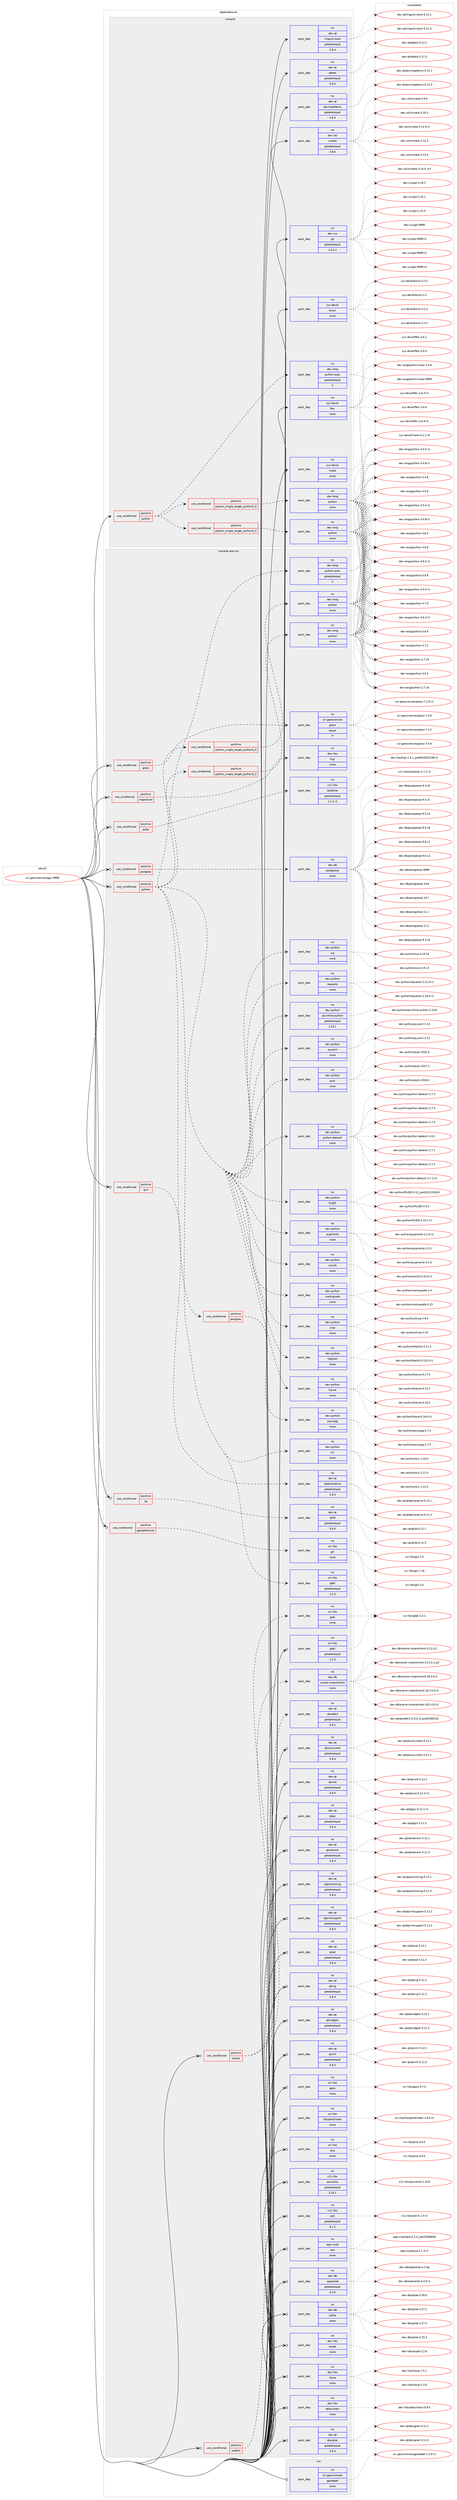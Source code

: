 digraph prolog {

# *************
# Graph options
# *************

newrank=true;
concentrate=true;
compound=true;
graph [rankdir=LR,fontname=Helvetica,fontsize=10,ranksep=1.5];#, ranksep=2.5, nodesep=0.2];
edge  [arrowhead=vee];
node  [fontname=Helvetica,fontsize=10];

# **********
# The ebuild
# **********

subgraph cluster_leftcol {
color=gray;
rank=same;
label=<<i>ebuild</i>>;
id [label="sci-geosciences/qgis-9999", color=red, width=4, href="../sci-geosciences/qgis-9999.svg"];
}

# ****************
# The dependencies
# ****************

subgraph cluster_midcol {
color=gray;
label=<<i>dependencies</i>>;
subgraph cluster_compile {
fillcolor="#eeeeee";
style=filled;
label=<<i>compile</i>>;
subgraph cond452887 {
dependency1691576 [label=<<TABLE BORDER="0" CELLBORDER="1" CELLSPACING="0" CELLPADDING="4"><TR><TD ROWSPAN="3" CELLPADDING="10">use_conditional</TD></TR><TR><TD>positive</TD></TR><TR><TD>python</TD></TR></TABLE>>, shape=none, color=red];
subgraph cond452888 {
dependency1691577 [label=<<TABLE BORDER="0" CELLBORDER="1" CELLSPACING="0" CELLPADDING="4"><TR><TD ROWSPAN="3" CELLPADDING="10">use_conditional</TD></TR><TR><TD>positive</TD></TR><TR><TD>python_single_target_python3_5</TD></TR></TABLE>>, shape=none, color=red];
subgraph pack1210981 {
dependency1691578 [label=<<TABLE BORDER="0" CELLBORDER="1" CELLSPACING="0" CELLPADDING="4" WIDTH="220"><TR><TD ROWSPAN="6" CELLPADDING="30">pack_dep</TD></TR><TR><TD WIDTH="110">no</TD></TR><TR><TD>dev-lang</TD></TR><TR><TD>python</TD></TR><TR><TD>none</TD></TR><TR><TD></TD></TR></TABLE>>, shape=none, color=blue];
}
dependency1691577:e -> dependency1691578:w [weight=20,style="dashed",arrowhead="vee"];
}
dependency1691576:e -> dependency1691577:w [weight=20,style="dashed",arrowhead="vee"];
subgraph cond452889 {
dependency1691579 [label=<<TABLE BORDER="0" CELLBORDER="1" CELLSPACING="0" CELLPADDING="4"><TR><TD ROWSPAN="3" CELLPADDING="10">use_conditional</TD></TR><TR><TD>positive</TD></TR><TR><TD>python_single_target_python3_6</TD></TR></TABLE>>, shape=none, color=red];
subgraph pack1210982 {
dependency1691580 [label=<<TABLE BORDER="0" CELLBORDER="1" CELLSPACING="0" CELLPADDING="4" WIDTH="220"><TR><TD ROWSPAN="6" CELLPADDING="30">pack_dep</TD></TR><TR><TD WIDTH="110">no</TD></TR><TR><TD>dev-lang</TD></TR><TR><TD>python</TD></TR><TR><TD>none</TD></TR><TR><TD></TD></TR></TABLE>>, shape=none, color=blue];
}
dependency1691579:e -> dependency1691580:w [weight=20,style="dashed",arrowhead="vee"];
}
dependency1691576:e -> dependency1691579:w [weight=20,style="dashed",arrowhead="vee"];
subgraph pack1210983 {
dependency1691581 [label=<<TABLE BORDER="0" CELLBORDER="1" CELLSPACING="0" CELLPADDING="4" WIDTH="220"><TR><TD ROWSPAN="6" CELLPADDING="30">pack_dep</TD></TR><TR><TD WIDTH="110">no</TD></TR><TR><TD>dev-lang</TD></TR><TR><TD>python-exec</TD></TR><TR><TD>greaterequal</TD></TR><TR><TD>2</TD></TR></TABLE>>, shape=none, color=blue];
}
dependency1691576:e -> dependency1691581:w [weight=20,style="dashed",arrowhead="vee"];
}
id:e -> dependency1691576:w [weight=20,style="solid",arrowhead="vee"];
subgraph pack1210984 {
dependency1691582 [label=<<TABLE BORDER="0" CELLBORDER="1" CELLSPACING="0" CELLPADDING="4" WIDTH="220"><TR><TD ROWSPAN="6" CELLPADDING="30">pack_dep</TD></TR><TR><TD WIDTH="110">no</TD></TR><TR><TD>dev-qt</TD></TR><TR><TD>linguist-tools</TD></TR><TR><TD>greaterequal</TD></TR><TR><TD>5.9.4</TD></TR></TABLE>>, shape=none, color=blue];
}
id:e -> dependency1691582:w [weight=20,style="solid",arrowhead="vee"];
subgraph pack1210985 {
dependency1691583 [label=<<TABLE BORDER="0" CELLBORDER="1" CELLSPACING="0" CELLPADDING="4" WIDTH="220"><TR><TD ROWSPAN="6" CELLPADDING="30">pack_dep</TD></TR><TR><TD WIDTH="110">no</TD></TR><TR><TD>dev-qt</TD></TR><TR><TD>qttest</TD></TR><TR><TD>greaterequal</TD></TR><TR><TD>5.9.4</TD></TR></TABLE>>, shape=none, color=blue];
}
id:e -> dependency1691583:w [weight=20,style="solid",arrowhead="vee"];
subgraph pack1210986 {
dependency1691584 [label=<<TABLE BORDER="0" CELLBORDER="1" CELLSPACING="0" CELLPADDING="4" WIDTH="220"><TR><TD ROWSPAN="6" CELLPADDING="30">pack_dep</TD></TR><TR><TD WIDTH="110">no</TD></TR><TR><TD>dev-qt</TD></TR><TR><TD>qtxmlpatterns</TD></TR><TR><TD>greaterequal</TD></TR><TR><TD>5.9.4</TD></TR></TABLE>>, shape=none, color=blue];
}
id:e -> dependency1691584:w [weight=20,style="solid",arrowhead="vee"];
subgraph pack1210987 {
dependency1691585 [label=<<TABLE BORDER="0" CELLBORDER="1" CELLSPACING="0" CELLPADDING="4" WIDTH="220"><TR><TD ROWSPAN="6" CELLPADDING="30">pack_dep</TD></TR><TR><TD WIDTH="110">no</TD></TR><TR><TD>dev-util</TD></TR><TR><TD>cmake</TD></TR><TR><TD>greaterequal</TD></TR><TR><TD>3.9.6</TD></TR></TABLE>>, shape=none, color=blue];
}
id:e -> dependency1691585:w [weight=20,style="solid",arrowhead="vee"];
subgraph pack1210988 {
dependency1691586 [label=<<TABLE BORDER="0" CELLBORDER="1" CELLSPACING="0" CELLPADDING="4" WIDTH="220"><TR><TD ROWSPAN="6" CELLPADDING="30">pack_dep</TD></TR><TR><TD WIDTH="110">no</TD></TR><TR><TD>dev-vcs</TD></TR><TR><TD>git</TD></TR><TR><TD>greaterequal</TD></TR><TR><TD>1.8.2.1</TD></TR></TABLE>>, shape=none, color=blue];
}
id:e -> dependency1691586:w [weight=20,style="solid",arrowhead="vee"];
subgraph pack1210989 {
dependency1691587 [label=<<TABLE BORDER="0" CELLBORDER="1" CELLSPACING="0" CELLPADDING="4" WIDTH="220"><TR><TD ROWSPAN="6" CELLPADDING="30">pack_dep</TD></TR><TR><TD WIDTH="110">no</TD></TR><TR><TD>sys-devel</TD></TR><TR><TD>bison</TD></TR><TR><TD>none</TD></TR><TR><TD></TD></TR></TABLE>>, shape=none, color=blue];
}
id:e -> dependency1691587:w [weight=20,style="solid",arrowhead="vee"];
subgraph pack1210990 {
dependency1691588 [label=<<TABLE BORDER="0" CELLBORDER="1" CELLSPACING="0" CELLPADDING="4" WIDTH="220"><TR><TD ROWSPAN="6" CELLPADDING="30">pack_dep</TD></TR><TR><TD WIDTH="110">no</TD></TR><TR><TD>sys-devel</TD></TR><TR><TD>flex</TD></TR><TR><TD>none</TD></TR><TR><TD></TD></TR></TABLE>>, shape=none, color=blue];
}
id:e -> dependency1691588:w [weight=20,style="solid",arrowhead="vee"];
subgraph pack1210991 {
dependency1691589 [label=<<TABLE BORDER="0" CELLBORDER="1" CELLSPACING="0" CELLPADDING="4" WIDTH="220"><TR><TD ROWSPAN="6" CELLPADDING="30">pack_dep</TD></TR><TR><TD WIDTH="110">no</TD></TR><TR><TD>sys-devel</TD></TR><TR><TD>make</TD></TR><TR><TD>none</TD></TR><TR><TD></TD></TR></TABLE>>, shape=none, color=blue];
}
id:e -> dependency1691589:w [weight=20,style="solid",arrowhead="vee"];
}
subgraph cluster_compileandrun {
fillcolor="#eeeeee";
style=filled;
label=<<i>compile and run</i>>;
subgraph cond452890 {
dependency1691590 [label=<<TABLE BORDER="0" CELLBORDER="1" CELLSPACING="0" CELLPADDING="4"><TR><TD ROWSPAN="3" CELLPADDING="10">use_conditional</TD></TR><TR><TD>positive</TD></TR><TR><TD>3d</TD></TR></TABLE>>, shape=none, color=red];
subgraph pack1210992 {
dependency1691591 [label=<<TABLE BORDER="0" CELLBORDER="1" CELLSPACING="0" CELLPADDING="4" WIDTH="220"><TR><TD ROWSPAN="6" CELLPADDING="30">pack_dep</TD></TR><TR><TD WIDTH="110">no</TD></TR><TR><TD>dev-qt</TD></TR><TR><TD>qt3d</TD></TR><TR><TD>greaterequal</TD></TR><TR><TD>5.9.4</TD></TR></TABLE>>, shape=none, color=blue];
}
dependency1691590:e -> dependency1691591:w [weight=20,style="dashed",arrowhead="vee"];
}
id:e -> dependency1691590:w [weight=20,style="solid",arrowhead="odotvee"];
subgraph cond452891 {
dependency1691592 [label=<<TABLE BORDER="0" CELLBORDER="1" CELLSPACING="0" CELLPADDING="4"><TR><TD ROWSPAN="3" CELLPADDING="10">use_conditional</TD></TR><TR><TD>positive</TD></TR><TR><TD>georeferencer</TD></TR></TABLE>>, shape=none, color=red];
subgraph pack1210993 {
dependency1691593 [label=<<TABLE BORDER="0" CELLBORDER="1" CELLSPACING="0" CELLPADDING="4" WIDTH="220"><TR><TD ROWSPAN="6" CELLPADDING="30">pack_dep</TD></TR><TR><TD WIDTH="110">no</TD></TR><TR><TD>sci-libs</TD></TR><TR><TD>gsl</TD></TR><TR><TD>none</TD></TR><TR><TD></TD></TR></TABLE>>, shape=none, color=blue];
}
dependency1691592:e -> dependency1691593:w [weight=20,style="dashed",arrowhead="vee"];
}
id:e -> dependency1691592:w [weight=20,style="solid",arrowhead="odotvee"];
subgraph cond452892 {
dependency1691594 [label=<<TABLE BORDER="0" CELLBORDER="1" CELLSPACING="0" CELLPADDING="4"><TR><TD ROWSPAN="3" CELLPADDING="10">use_conditional</TD></TR><TR><TD>positive</TD></TR><TR><TD>grass</TD></TR></TABLE>>, shape=none, color=red];
subgraph pack1210994 {
dependency1691595 [label=<<TABLE BORDER="0" CELLBORDER="1" CELLSPACING="0" CELLPADDING="4" WIDTH="220"><TR><TD ROWSPAN="6" CELLPADDING="30">pack_dep</TD></TR><TR><TD WIDTH="110">no</TD></TR><TR><TD>sci-geosciences</TD></TR><TR><TD>grass</TD></TR><TR><TD>equal</TD></TR><TR><TD>7*</TD></TR></TABLE>>, shape=none, color=blue];
}
dependency1691594:e -> dependency1691595:w [weight=20,style="dashed",arrowhead="vee"];
}
id:e -> dependency1691594:w [weight=20,style="solid",arrowhead="odotvee"];
subgraph cond452893 {
dependency1691596 [label=<<TABLE BORDER="0" CELLBORDER="1" CELLSPACING="0" CELLPADDING="4"><TR><TD ROWSPAN="3" CELLPADDING="10">use_conditional</TD></TR><TR><TD>positive</TD></TR><TR><TD>mapserver</TD></TR></TABLE>>, shape=none, color=red];
subgraph pack1210995 {
dependency1691597 [label=<<TABLE BORDER="0" CELLBORDER="1" CELLSPACING="0" CELLPADDING="4" WIDTH="220"><TR><TD ROWSPAN="6" CELLPADDING="30">pack_dep</TD></TR><TR><TD WIDTH="110">no</TD></TR><TR><TD>dev-libs</TD></TR><TR><TD>fcgi</TD></TR><TR><TD>none</TD></TR><TR><TD></TD></TR></TABLE>>, shape=none, color=blue];
}
dependency1691596:e -> dependency1691597:w [weight=20,style="dashed",arrowhead="vee"];
}
id:e -> dependency1691596:w [weight=20,style="solid",arrowhead="odotvee"];
subgraph cond452894 {
dependency1691598 [label=<<TABLE BORDER="0" CELLBORDER="1" CELLSPACING="0" CELLPADDING="4"><TR><TD ROWSPAN="3" CELLPADDING="10">use_conditional</TD></TR><TR><TD>positive</TD></TR><TR><TD>oracle</TD></TR></TABLE>>, shape=none, color=red];
subgraph pack1210996 {
dependency1691599 [label=<<TABLE BORDER="0" CELLBORDER="1" CELLSPACING="0" CELLPADDING="4" WIDTH="220"><TR><TD ROWSPAN="6" CELLPADDING="30">pack_dep</TD></TR><TR><TD WIDTH="110">no</TD></TR><TR><TD>dev-db</TD></TR><TR><TD>oracle-instantclient</TD></TR><TR><TD>none</TD></TR><TR><TD></TD></TR></TABLE>>, shape=none, color=blue];
}
dependency1691598:e -> dependency1691599:w [weight=20,style="dashed",arrowhead="vee"];
subgraph pack1210997 {
dependency1691600 [label=<<TABLE BORDER="0" CELLBORDER="1" CELLSPACING="0" CELLPADDING="4" WIDTH="220"><TR><TD ROWSPAN="6" CELLPADDING="30">pack_dep</TD></TR><TR><TD WIDTH="110">no</TD></TR><TR><TD>sci-libs</TD></TR><TR><TD>gdal</TD></TR><TR><TD>none</TD></TR><TR><TD></TD></TR></TABLE>>, shape=none, color=blue];
}
dependency1691598:e -> dependency1691600:w [weight=20,style="dashed",arrowhead="vee"];
}
id:e -> dependency1691598:w [weight=20,style="solid",arrowhead="odotvee"];
subgraph cond452895 {
dependency1691601 [label=<<TABLE BORDER="0" CELLBORDER="1" CELLSPACING="0" CELLPADDING="4"><TR><TD ROWSPAN="3" CELLPADDING="10">use_conditional</TD></TR><TR><TD>positive</TD></TR><TR><TD>polar</TD></TR></TABLE>>, shape=none, color=red];
subgraph pack1210998 {
dependency1691602 [label=<<TABLE BORDER="0" CELLBORDER="1" CELLSPACING="0" CELLPADDING="4" WIDTH="220"><TR><TD ROWSPAN="6" CELLPADDING="30">pack_dep</TD></TR><TR><TD WIDTH="110">no</TD></TR><TR><TD>x11-libs</TD></TR><TR><TD>qwtpolar</TD></TR><TR><TD>greaterequal</TD></TR><TR><TD>1.1.1-r1</TD></TR></TABLE>>, shape=none, color=blue];
}
dependency1691601:e -> dependency1691602:w [weight=20,style="dashed",arrowhead="vee"];
}
id:e -> dependency1691601:w [weight=20,style="solid",arrowhead="odotvee"];
subgraph cond452896 {
dependency1691603 [label=<<TABLE BORDER="0" CELLBORDER="1" CELLSPACING="0" CELLPADDING="4"><TR><TD ROWSPAN="3" CELLPADDING="10">use_conditional</TD></TR><TR><TD>positive</TD></TR><TR><TD>postgres</TD></TR></TABLE>>, shape=none, color=red];
subgraph pack1210999 {
dependency1691604 [label=<<TABLE BORDER="0" CELLBORDER="1" CELLSPACING="0" CELLPADDING="4" WIDTH="220"><TR><TD ROWSPAN="6" CELLPADDING="30">pack_dep</TD></TR><TR><TD WIDTH="110">no</TD></TR><TR><TD>dev-db</TD></TR><TR><TD>postgresql</TD></TR><TR><TD>none</TD></TR><TR><TD></TD></TR></TABLE>>, shape=none, color=blue];
}
dependency1691603:e -> dependency1691604:w [weight=20,style="dashed",arrowhead="vee"];
}
id:e -> dependency1691603:w [weight=20,style="solid",arrowhead="odotvee"];
subgraph cond452897 {
dependency1691605 [label=<<TABLE BORDER="0" CELLBORDER="1" CELLSPACING="0" CELLPADDING="4"><TR><TD ROWSPAN="3" CELLPADDING="10">use_conditional</TD></TR><TR><TD>positive</TD></TR><TR><TD>python</TD></TR></TABLE>>, shape=none, color=red];
subgraph cond452898 {
dependency1691606 [label=<<TABLE BORDER="0" CELLBORDER="1" CELLSPACING="0" CELLPADDING="4"><TR><TD ROWSPAN="3" CELLPADDING="10">use_conditional</TD></TR><TR><TD>positive</TD></TR><TR><TD>python_single_target_python3_5</TD></TR></TABLE>>, shape=none, color=red];
subgraph pack1211000 {
dependency1691607 [label=<<TABLE BORDER="0" CELLBORDER="1" CELLSPACING="0" CELLPADDING="4" WIDTH="220"><TR><TD ROWSPAN="6" CELLPADDING="30">pack_dep</TD></TR><TR><TD WIDTH="110">no</TD></TR><TR><TD>dev-lang</TD></TR><TR><TD>python</TD></TR><TR><TD>none</TD></TR><TR><TD></TD></TR></TABLE>>, shape=none, color=blue];
}
dependency1691606:e -> dependency1691607:w [weight=20,style="dashed",arrowhead="vee"];
}
dependency1691605:e -> dependency1691606:w [weight=20,style="dashed",arrowhead="vee"];
subgraph cond452899 {
dependency1691608 [label=<<TABLE BORDER="0" CELLBORDER="1" CELLSPACING="0" CELLPADDING="4"><TR><TD ROWSPAN="3" CELLPADDING="10">use_conditional</TD></TR><TR><TD>positive</TD></TR><TR><TD>python_single_target_python3_6</TD></TR></TABLE>>, shape=none, color=red];
subgraph pack1211001 {
dependency1691609 [label=<<TABLE BORDER="0" CELLBORDER="1" CELLSPACING="0" CELLPADDING="4" WIDTH="220"><TR><TD ROWSPAN="6" CELLPADDING="30">pack_dep</TD></TR><TR><TD WIDTH="110">no</TD></TR><TR><TD>dev-lang</TD></TR><TR><TD>python</TD></TR><TR><TD>none</TD></TR><TR><TD></TD></TR></TABLE>>, shape=none, color=blue];
}
dependency1691608:e -> dependency1691609:w [weight=20,style="dashed",arrowhead="vee"];
}
dependency1691605:e -> dependency1691608:w [weight=20,style="dashed",arrowhead="vee"];
subgraph pack1211002 {
dependency1691610 [label=<<TABLE BORDER="0" CELLBORDER="1" CELLSPACING="0" CELLPADDING="4" WIDTH="220"><TR><TD ROWSPAN="6" CELLPADDING="30">pack_dep</TD></TR><TR><TD WIDTH="110">no</TD></TR><TR><TD>dev-lang</TD></TR><TR><TD>python-exec</TD></TR><TR><TD>greaterequal</TD></TR><TR><TD>2</TD></TR></TABLE>>, shape=none, color=blue];
}
dependency1691605:e -> dependency1691610:w [weight=20,style="dashed",arrowhead="vee"];
subgraph pack1211003 {
dependency1691611 [label=<<TABLE BORDER="0" CELLBORDER="1" CELLSPACING="0" CELLPADDING="4" WIDTH="220"><TR><TD ROWSPAN="6" CELLPADDING="30">pack_dep</TD></TR><TR><TD WIDTH="110">no</TD></TR><TR><TD>dev-python</TD></TR><TR><TD>future</TD></TR><TR><TD>none</TD></TR><TR><TD></TD></TR></TABLE>>, shape=none, color=blue];
}
dependency1691605:e -> dependency1691611:w [weight=20,style="dashed",arrowhead="vee"];
subgraph pack1211004 {
dependency1691612 [label=<<TABLE BORDER="0" CELLBORDER="1" CELLSPACING="0" CELLPADDING="4" WIDTH="220"><TR><TD ROWSPAN="6" CELLPADDING="30">pack_dep</TD></TR><TR><TD WIDTH="110">no</TD></TR><TR><TD>dev-python</TD></TR><TR><TD>httplib2</TD></TR><TR><TD>none</TD></TR><TR><TD></TD></TR></TABLE>>, shape=none, color=blue];
}
dependency1691605:e -> dependency1691612:w [weight=20,style="dashed",arrowhead="vee"];
subgraph pack1211005 {
dependency1691613 [label=<<TABLE BORDER="0" CELLBORDER="1" CELLSPACING="0" CELLPADDING="4" WIDTH="220"><TR><TD ROWSPAN="6" CELLPADDING="30">pack_dep</TD></TR><TR><TD WIDTH="110">no</TD></TR><TR><TD>dev-python</TD></TR><TR><TD>jinja</TD></TR><TR><TD>none</TD></TR><TR><TD></TD></TR></TABLE>>, shape=none, color=blue];
}
dependency1691605:e -> dependency1691613:w [weight=20,style="dashed",arrowhead="vee"];
subgraph pack1211006 {
dependency1691614 [label=<<TABLE BORDER="0" CELLBORDER="1" CELLSPACING="0" CELLPADDING="4" WIDTH="220"><TR><TD ROWSPAN="6" CELLPADDING="30">pack_dep</TD></TR><TR><TD WIDTH="110">no</TD></TR><TR><TD>dev-python</TD></TR><TR><TD>markupsafe</TD></TR><TR><TD>none</TD></TR><TR><TD></TD></TR></TABLE>>, shape=none, color=blue];
}
dependency1691605:e -> dependency1691614:w [weight=20,style="dashed",arrowhead="vee"];
subgraph pack1211007 {
dependency1691615 [label=<<TABLE BORDER="0" CELLBORDER="1" CELLSPACING="0" CELLPADDING="4" WIDTH="220"><TR><TD ROWSPAN="6" CELLPADDING="30">pack_dep</TD></TR><TR><TD WIDTH="110">no</TD></TR><TR><TD>dev-python</TD></TR><TR><TD>owslib</TD></TR><TR><TD>none</TD></TR><TR><TD></TD></TR></TABLE>>, shape=none, color=blue];
}
dependency1691605:e -> dependency1691615:w [weight=20,style="dashed",arrowhead="vee"];
subgraph pack1211008 {
dependency1691616 [label=<<TABLE BORDER="0" CELLBORDER="1" CELLSPACING="0" CELLPADDING="4" WIDTH="220"><TR><TD ROWSPAN="6" CELLPADDING="30">pack_dep</TD></TR><TR><TD WIDTH="110">no</TD></TR><TR><TD>dev-python</TD></TR><TR><TD>pygments</TD></TR><TR><TD>none</TD></TR><TR><TD></TD></TR></TABLE>>, shape=none, color=blue];
}
dependency1691605:e -> dependency1691616:w [weight=20,style="dashed",arrowhead="vee"];
subgraph pack1211009 {
dependency1691617 [label=<<TABLE BORDER="0" CELLBORDER="1" CELLSPACING="0" CELLPADDING="4" WIDTH="220"><TR><TD ROWSPAN="6" CELLPADDING="30">pack_dep</TD></TR><TR><TD WIDTH="110">no</TD></TR><TR><TD>dev-python</TD></TR><TR><TD>PyQt5</TD></TR><TR><TD>none</TD></TR><TR><TD></TD></TR></TABLE>>, shape=none, color=blue];
}
dependency1691605:e -> dependency1691617:w [weight=20,style="dashed",arrowhead="vee"];
subgraph pack1211010 {
dependency1691618 [label=<<TABLE BORDER="0" CELLBORDER="1" CELLSPACING="0" CELLPADDING="4" WIDTH="220"><TR><TD ROWSPAN="6" CELLPADDING="30">pack_dep</TD></TR><TR><TD WIDTH="110">no</TD></TR><TR><TD>dev-python</TD></TR><TR><TD>python-dateutil</TD></TR><TR><TD>none</TD></TR><TR><TD></TD></TR></TABLE>>, shape=none, color=blue];
}
dependency1691605:e -> dependency1691618:w [weight=20,style="dashed",arrowhead="vee"];
subgraph pack1211011 {
dependency1691619 [label=<<TABLE BORDER="0" CELLBORDER="1" CELLSPACING="0" CELLPADDING="4" WIDTH="220"><TR><TD ROWSPAN="6" CELLPADDING="30">pack_dep</TD></TR><TR><TD WIDTH="110">no</TD></TR><TR><TD>dev-python</TD></TR><TR><TD>pytz</TD></TR><TR><TD>none</TD></TR><TR><TD></TD></TR></TABLE>>, shape=none, color=blue];
}
dependency1691605:e -> dependency1691619:w [weight=20,style="dashed",arrowhead="vee"];
subgraph pack1211012 {
dependency1691620 [label=<<TABLE BORDER="0" CELLBORDER="1" CELLSPACING="0" CELLPADDING="4" WIDTH="220"><TR><TD ROWSPAN="6" CELLPADDING="30">pack_dep</TD></TR><TR><TD WIDTH="110">no</TD></TR><TR><TD>dev-python</TD></TR><TR><TD>pyyaml</TD></TR><TR><TD>none</TD></TR><TR><TD></TD></TR></TABLE>>, shape=none, color=blue];
}
dependency1691605:e -> dependency1691620:w [weight=20,style="dashed",arrowhead="vee"];
subgraph pack1211013 {
dependency1691621 [label=<<TABLE BORDER="0" CELLBORDER="1" CELLSPACING="0" CELLPADDING="4" WIDTH="220"><TR><TD ROWSPAN="6" CELLPADDING="30">pack_dep</TD></TR><TR><TD WIDTH="110">no</TD></TR><TR><TD>dev-python</TD></TR><TR><TD>qscintilla-python</TD></TR><TR><TD>greaterequal</TD></TR><TR><TD>2.10.1</TD></TR></TABLE>>, shape=none, color=blue];
}
dependency1691605:e -> dependency1691621:w [weight=20,style="dashed",arrowhead="vee"];
subgraph pack1211014 {
dependency1691622 [label=<<TABLE BORDER="0" CELLBORDER="1" CELLSPACING="0" CELLPADDING="4" WIDTH="220"><TR><TD ROWSPAN="6" CELLPADDING="30">pack_dep</TD></TR><TR><TD WIDTH="110">no</TD></TR><TR><TD>dev-python</TD></TR><TR><TD>requests</TD></TR><TR><TD>none</TD></TR><TR><TD></TD></TR></TABLE>>, shape=none, color=blue];
}
dependency1691605:e -> dependency1691622:w [weight=20,style="dashed",arrowhead="vee"];
subgraph pack1211015 {
dependency1691623 [label=<<TABLE BORDER="0" CELLBORDER="1" CELLSPACING="0" CELLPADDING="4" WIDTH="220"><TR><TD ROWSPAN="6" CELLPADDING="30">pack_dep</TD></TR><TR><TD WIDTH="110">no</TD></TR><TR><TD>dev-python</TD></TR><TR><TD>sip</TD></TR><TR><TD>none</TD></TR><TR><TD></TD></TR></TABLE>>, shape=none, color=blue];
}
dependency1691605:e -> dependency1691623:w [weight=20,style="dashed",arrowhead="vee"];
subgraph pack1211016 {
dependency1691624 [label=<<TABLE BORDER="0" CELLBORDER="1" CELLSPACING="0" CELLPADDING="4" WIDTH="220"><TR><TD ROWSPAN="6" CELLPADDING="30">pack_dep</TD></TR><TR><TD WIDTH="110">no</TD></TR><TR><TD>dev-python</TD></TR><TR><TD>six</TD></TR><TR><TD>none</TD></TR><TR><TD></TD></TR></TABLE>>, shape=none, color=blue];
}
dependency1691605:e -> dependency1691624:w [weight=20,style="dashed",arrowhead="vee"];
subgraph pack1211017 {
dependency1691625 [label=<<TABLE BORDER="0" CELLBORDER="1" CELLSPACING="0" CELLPADDING="4" WIDTH="220"><TR><TD ROWSPAN="6" CELLPADDING="30">pack_dep</TD></TR><TR><TD WIDTH="110">no</TD></TR><TR><TD>sci-libs</TD></TR><TR><TD>gdal</TD></TR><TR><TD>greaterequal</TD></TR><TR><TD>2.2.3</TD></TR></TABLE>>, shape=none, color=blue];
}
dependency1691605:e -> dependency1691625:w [weight=20,style="dashed",arrowhead="vee"];
subgraph cond452900 {
dependency1691626 [label=<<TABLE BORDER="0" CELLBORDER="1" CELLSPACING="0" CELLPADDING="4"><TR><TD ROWSPAN="3" CELLPADDING="10">use_conditional</TD></TR><TR><TD>positive</TD></TR><TR><TD>postgres</TD></TR></TABLE>>, shape=none, color=red];
subgraph pack1211018 {
dependency1691627 [label=<<TABLE BORDER="0" CELLBORDER="1" CELLSPACING="0" CELLPADDING="4" WIDTH="220"><TR><TD ROWSPAN="6" CELLPADDING="30">pack_dep</TD></TR><TR><TD WIDTH="110">no</TD></TR><TR><TD>dev-python</TD></TR><TR><TD>psycopg</TD></TR><TR><TD>none</TD></TR><TR><TD></TD></TR></TABLE>>, shape=none, color=blue];
}
dependency1691626:e -> dependency1691627:w [weight=20,style="dashed",arrowhead="vee"];
}
dependency1691605:e -> dependency1691626:w [weight=20,style="dashed",arrowhead="vee"];
}
id:e -> dependency1691605:w [weight=20,style="solid",arrowhead="odotvee"];
subgraph cond452901 {
dependency1691628 [label=<<TABLE BORDER="0" CELLBORDER="1" CELLSPACING="0" CELLPADDING="4"><TR><TD ROWSPAN="3" CELLPADDING="10">use_conditional</TD></TR><TR><TD>positive</TD></TR><TR><TD>qml</TD></TR></TABLE>>, shape=none, color=red];
subgraph pack1211019 {
dependency1691629 [label=<<TABLE BORDER="0" CELLBORDER="1" CELLSPACING="0" CELLPADDING="4" WIDTH="220"><TR><TD ROWSPAN="6" CELLPADDING="30">pack_dep</TD></TR><TR><TD WIDTH="110">no</TD></TR><TR><TD>dev-qt</TD></TR><TR><TD>qtdeclarative</TD></TR><TR><TD>greaterequal</TD></TR><TR><TD>5.9.4</TD></TR></TABLE>>, shape=none, color=blue];
}
dependency1691628:e -> dependency1691629:w [weight=20,style="dashed",arrowhead="vee"];
}
id:e -> dependency1691628:w [weight=20,style="solid",arrowhead="odotvee"];
subgraph cond452902 {
dependency1691630 [label=<<TABLE BORDER="0" CELLBORDER="1" CELLSPACING="0" CELLPADDING="4"><TR><TD ROWSPAN="3" CELLPADDING="10">use_conditional</TD></TR><TR><TD>positive</TD></TR><TR><TD>webkit</TD></TR></TABLE>>, shape=none, color=red];
subgraph pack1211020 {
dependency1691631 [label=<<TABLE BORDER="0" CELLBORDER="1" CELLSPACING="0" CELLPADDING="4" WIDTH="220"><TR><TD ROWSPAN="6" CELLPADDING="30">pack_dep</TD></TR><TR><TD WIDTH="110">no</TD></TR><TR><TD>dev-qt</TD></TR><TR><TD>qtwebkit</TD></TR><TR><TD>greaterequal</TD></TR><TR><TD>5.9.1</TD></TR></TABLE>>, shape=none, color=blue];
}
dependency1691630:e -> dependency1691631:w [weight=20,style="dashed",arrowhead="vee"];
}
id:e -> dependency1691630:w [weight=20,style="solid",arrowhead="odotvee"];
subgraph pack1211021 {
dependency1691632 [label=<<TABLE BORDER="0" CELLBORDER="1" CELLSPACING="0" CELLPADDING="4" WIDTH="220"><TR><TD ROWSPAN="6" CELLPADDING="30">pack_dep</TD></TR><TR><TD WIDTH="110">no</TD></TR><TR><TD>app-crypt</TD></TR><TR><TD>qca</TD></TR><TR><TD>none</TD></TR><TR><TD></TD></TR></TABLE>>, shape=none, color=blue];
}
id:e -> dependency1691632:w [weight=20,style="solid",arrowhead="odotvee"];
subgraph pack1211022 {
dependency1691633 [label=<<TABLE BORDER="0" CELLBORDER="1" CELLSPACING="0" CELLPADDING="4" WIDTH="220"><TR><TD ROWSPAN="6" CELLPADDING="30">pack_dep</TD></TR><TR><TD WIDTH="110">no</TD></TR><TR><TD>dev-db</TD></TR><TR><TD>spatialite</TD></TR><TR><TD>greaterequal</TD></TR><TR><TD>4.2.0</TD></TR></TABLE>>, shape=none, color=blue];
}
id:e -> dependency1691633:w [weight=20,style="solid",arrowhead="odotvee"];
subgraph pack1211023 {
dependency1691634 [label=<<TABLE BORDER="0" CELLBORDER="1" CELLSPACING="0" CELLPADDING="4" WIDTH="220"><TR><TD ROWSPAN="6" CELLPADDING="30">pack_dep</TD></TR><TR><TD WIDTH="110">no</TD></TR><TR><TD>dev-db</TD></TR><TR><TD>sqlite</TD></TR><TR><TD>none</TD></TR><TR><TD></TD></TR></TABLE>>, shape=none, color=blue];
}
id:e -> dependency1691634:w [weight=20,style="solid",arrowhead="odotvee"];
subgraph pack1211024 {
dependency1691635 [label=<<TABLE BORDER="0" CELLBORDER="1" CELLSPACING="0" CELLPADDING="4" WIDTH="220"><TR><TD ROWSPAN="6" CELLPADDING="30">pack_dep</TD></TR><TR><TD WIDTH="110">no</TD></TR><TR><TD>dev-libs</TD></TR><TR><TD>expat</TD></TR><TR><TD>none</TD></TR><TR><TD></TD></TR></TABLE>>, shape=none, color=blue];
}
id:e -> dependency1691635:w [weight=20,style="solid",arrowhead="odotvee"];
subgraph pack1211025 {
dependency1691636 [label=<<TABLE BORDER="0" CELLBORDER="1" CELLSPACING="0" CELLPADDING="4" WIDTH="220"><TR><TD ROWSPAN="6" CELLPADDING="30">pack_dep</TD></TR><TR><TD WIDTH="110">no</TD></TR><TR><TD>dev-libs</TD></TR><TR><TD>libzip</TD></TR><TR><TD>none</TD></TR><TR><TD></TD></TR></TABLE>>, shape=none, color=blue];
}
id:e -> dependency1691636:w [weight=20,style="solid",arrowhead="odotvee"];
subgraph pack1211026 {
dependency1691637 [label=<<TABLE BORDER="0" CELLBORDER="1" CELLSPACING="0" CELLPADDING="4" WIDTH="220"><TR><TD ROWSPAN="6" CELLPADDING="30">pack_dep</TD></TR><TR><TD WIDTH="110">no</TD></TR><TR><TD>dev-libs</TD></TR><TR><TD>qtkeychain</TD></TR><TR><TD>none</TD></TR><TR><TD></TD></TR></TABLE>>, shape=none, color=blue];
}
id:e -> dependency1691637:w [weight=20,style="solid",arrowhead="odotvee"];
subgraph pack1211027 {
dependency1691638 [label=<<TABLE BORDER="0" CELLBORDER="1" CELLSPACING="0" CELLPADDING="4" WIDTH="220"><TR><TD ROWSPAN="6" CELLPADDING="30">pack_dep</TD></TR><TR><TD WIDTH="110">no</TD></TR><TR><TD>dev-qt</TD></TR><TR><TD>designer</TD></TR><TR><TD>greaterequal</TD></TR><TR><TD>5.9.4</TD></TR></TABLE>>, shape=none, color=blue];
}
id:e -> dependency1691638:w [weight=20,style="solid",arrowhead="odotvee"];
subgraph pack1211028 {
dependency1691639 [label=<<TABLE BORDER="0" CELLBORDER="1" CELLSPACING="0" CELLPADDING="4" WIDTH="220"><TR><TD ROWSPAN="6" CELLPADDING="30">pack_dep</TD></TR><TR><TD WIDTH="110">no</TD></TR><TR><TD>dev-qt</TD></TR><TR><TD>qtconcurrent</TD></TR><TR><TD>greaterequal</TD></TR><TR><TD>5.9.4</TD></TR></TABLE>>, shape=none, color=blue];
}
id:e -> dependency1691639:w [weight=20,style="solid",arrowhead="odotvee"];
subgraph pack1211029 {
dependency1691640 [label=<<TABLE BORDER="0" CELLBORDER="1" CELLSPACING="0" CELLPADDING="4" WIDTH="220"><TR><TD ROWSPAN="6" CELLPADDING="30">pack_dep</TD></TR><TR><TD WIDTH="110">no</TD></TR><TR><TD>dev-qt</TD></TR><TR><TD>qtcore</TD></TR><TR><TD>greaterequal</TD></TR><TR><TD>5.9.4</TD></TR></TABLE>>, shape=none, color=blue];
}
id:e -> dependency1691640:w [weight=20,style="solid",arrowhead="odotvee"];
subgraph pack1211030 {
dependency1691641 [label=<<TABLE BORDER="0" CELLBORDER="1" CELLSPACING="0" CELLPADDING="4" WIDTH="220"><TR><TD ROWSPAN="6" CELLPADDING="30">pack_dep</TD></TR><TR><TD WIDTH="110">no</TD></TR><TR><TD>dev-qt</TD></TR><TR><TD>qtgui</TD></TR><TR><TD>greaterequal</TD></TR><TR><TD>5.9.4</TD></TR></TABLE>>, shape=none, color=blue];
}
id:e -> dependency1691641:w [weight=20,style="solid",arrowhead="odotvee"];
subgraph pack1211031 {
dependency1691642 [label=<<TABLE BORDER="0" CELLBORDER="1" CELLSPACING="0" CELLPADDING="4" WIDTH="220"><TR><TD ROWSPAN="6" CELLPADDING="30">pack_dep</TD></TR><TR><TD WIDTH="110">no</TD></TR><TR><TD>dev-qt</TD></TR><TR><TD>qtnetwork</TD></TR><TR><TD>greaterequal</TD></TR><TR><TD>5.9.4</TD></TR></TABLE>>, shape=none, color=blue];
}
id:e -> dependency1691642:w [weight=20,style="solid",arrowhead="odotvee"];
subgraph pack1211032 {
dependency1691643 [label=<<TABLE BORDER="0" CELLBORDER="1" CELLSPACING="0" CELLPADDING="4" WIDTH="220"><TR><TD ROWSPAN="6" CELLPADDING="30">pack_dep</TD></TR><TR><TD WIDTH="110">no</TD></TR><TR><TD>dev-qt</TD></TR><TR><TD>qtpositioning</TD></TR><TR><TD>greaterequal</TD></TR><TR><TD>5.9.4</TD></TR></TABLE>>, shape=none, color=blue];
}
id:e -> dependency1691643:w [weight=20,style="solid",arrowhead="odotvee"];
subgraph pack1211033 {
dependency1691644 [label=<<TABLE BORDER="0" CELLBORDER="1" CELLSPACING="0" CELLPADDING="4" WIDTH="220"><TR><TD ROWSPAN="6" CELLPADDING="30">pack_dep</TD></TR><TR><TD WIDTH="110">no</TD></TR><TR><TD>dev-qt</TD></TR><TR><TD>qtprintsupport</TD></TR><TR><TD>greaterequal</TD></TR><TR><TD>5.9.4</TD></TR></TABLE>>, shape=none, color=blue];
}
id:e -> dependency1691644:w [weight=20,style="solid",arrowhead="odotvee"];
subgraph pack1211034 {
dependency1691645 [label=<<TABLE BORDER="0" CELLBORDER="1" CELLSPACING="0" CELLPADDING="4" WIDTH="220"><TR><TD ROWSPAN="6" CELLPADDING="30">pack_dep</TD></TR><TR><TD WIDTH="110">no</TD></TR><TR><TD>dev-qt</TD></TR><TR><TD>qtsql</TD></TR><TR><TD>greaterequal</TD></TR><TR><TD>5.9.4</TD></TR></TABLE>>, shape=none, color=blue];
}
id:e -> dependency1691645:w [weight=20,style="solid",arrowhead="odotvee"];
subgraph pack1211035 {
dependency1691646 [label=<<TABLE BORDER="0" CELLBORDER="1" CELLSPACING="0" CELLPADDING="4" WIDTH="220"><TR><TD ROWSPAN="6" CELLPADDING="30">pack_dep</TD></TR><TR><TD WIDTH="110">no</TD></TR><TR><TD>dev-qt</TD></TR><TR><TD>qtsvg</TD></TR><TR><TD>greaterequal</TD></TR><TR><TD>5.9.4</TD></TR></TABLE>>, shape=none, color=blue];
}
id:e -> dependency1691646:w [weight=20,style="solid",arrowhead="odotvee"];
subgraph pack1211036 {
dependency1691647 [label=<<TABLE BORDER="0" CELLBORDER="1" CELLSPACING="0" CELLPADDING="4" WIDTH="220"><TR><TD ROWSPAN="6" CELLPADDING="30">pack_dep</TD></TR><TR><TD WIDTH="110">no</TD></TR><TR><TD>dev-qt</TD></TR><TR><TD>qtwidgets</TD></TR><TR><TD>greaterequal</TD></TR><TR><TD>5.9.4</TD></TR></TABLE>>, shape=none, color=blue];
}
id:e -> dependency1691647:w [weight=20,style="solid",arrowhead="odotvee"];
subgraph pack1211037 {
dependency1691648 [label=<<TABLE BORDER="0" CELLBORDER="1" CELLSPACING="0" CELLPADDING="4" WIDTH="220"><TR><TD ROWSPAN="6" CELLPADDING="30">pack_dep</TD></TR><TR><TD WIDTH="110">no</TD></TR><TR><TD>dev-qt</TD></TR><TR><TD>qtxml</TD></TR><TR><TD>greaterequal</TD></TR><TR><TD>5.9.4</TD></TR></TABLE>>, shape=none, color=blue];
}
id:e -> dependency1691648:w [weight=20,style="solid",arrowhead="odotvee"];
subgraph pack1211038 {
dependency1691649 [label=<<TABLE BORDER="0" CELLBORDER="1" CELLSPACING="0" CELLPADDING="4" WIDTH="220"><TR><TD ROWSPAN="6" CELLPADDING="30">pack_dep</TD></TR><TR><TD WIDTH="110">no</TD></TR><TR><TD>sci-libs</TD></TR><TR><TD>gdal</TD></TR><TR><TD>greaterequal</TD></TR><TR><TD>2.2.3</TD></TR></TABLE>>, shape=none, color=blue];
}
id:e -> dependency1691649:w [weight=20,style="solid",arrowhead="odotvee"];
subgraph pack1211039 {
dependency1691650 [label=<<TABLE BORDER="0" CELLBORDER="1" CELLSPACING="0" CELLPADDING="4" WIDTH="220"><TR><TD ROWSPAN="6" CELLPADDING="30">pack_dep</TD></TR><TR><TD WIDTH="110">no</TD></TR><TR><TD>sci-libs</TD></TR><TR><TD>geos</TD></TR><TR><TD>none</TD></TR><TR><TD></TD></TR></TABLE>>, shape=none, color=blue];
}
id:e -> dependency1691650:w [weight=20,style="solid",arrowhead="odotvee"];
subgraph pack1211040 {
dependency1691651 [label=<<TABLE BORDER="0" CELLBORDER="1" CELLSPACING="0" CELLPADDING="4" WIDTH="220"><TR><TD ROWSPAN="6" CELLPADDING="30">pack_dep</TD></TR><TR><TD WIDTH="110">no</TD></TR><TR><TD>sci-libs</TD></TR><TR><TD>libspatialindex</TD></TR><TR><TD>none</TD></TR><TR><TD></TD></TR></TABLE>>, shape=none, color=blue];
}
id:e -> dependency1691651:w [weight=20,style="solid",arrowhead="odotvee"];
subgraph pack1211041 {
dependency1691652 [label=<<TABLE BORDER="0" CELLBORDER="1" CELLSPACING="0" CELLPADDING="4" WIDTH="220"><TR><TD ROWSPAN="6" CELLPADDING="30">pack_dep</TD></TR><TR><TD WIDTH="110">no</TD></TR><TR><TD>sci-libs</TD></TR><TR><TD>proj</TD></TR><TR><TD>none</TD></TR><TR><TD></TD></TR></TABLE>>, shape=none, color=blue];
}
id:e -> dependency1691652:w [weight=20,style="solid",arrowhead="odotvee"];
subgraph pack1211042 {
dependency1691653 [label=<<TABLE BORDER="0" CELLBORDER="1" CELLSPACING="0" CELLPADDING="4" WIDTH="220"><TR><TD ROWSPAN="6" CELLPADDING="30">pack_dep</TD></TR><TR><TD WIDTH="110">no</TD></TR><TR><TD>x11-libs</TD></TR><TR><TD>qscintilla</TD></TR><TR><TD>greaterequal</TD></TR><TR><TD>2.10.1</TD></TR></TABLE>>, shape=none, color=blue];
}
id:e -> dependency1691653:w [weight=20,style="solid",arrowhead="odotvee"];
subgraph pack1211043 {
dependency1691654 [label=<<TABLE BORDER="0" CELLBORDER="1" CELLSPACING="0" CELLPADDING="4" WIDTH="220"><TR><TD ROWSPAN="6" CELLPADDING="30">pack_dep</TD></TR><TR><TD WIDTH="110">no</TD></TR><TR><TD>x11-libs</TD></TR><TR><TD>qwt</TD></TR><TR><TD>greaterequal</TD></TR><TR><TD>6.1.2</TD></TR></TABLE>>, shape=none, color=blue];
}
id:e -> dependency1691654:w [weight=20,style="solid",arrowhead="odotvee"];
}
subgraph cluster_run {
fillcolor="#eeeeee";
style=filled;
label=<<i>run</i>>;
subgraph pack1211044 {
dependency1691655 [label=<<TABLE BORDER="0" CELLBORDER="1" CELLSPACING="0" CELLPADDING="4" WIDTH="220"><TR><TD ROWSPAN="6" CELLPADDING="30">pack_dep</TD></TR><TR><TD WIDTH="110">no</TD></TR><TR><TD>sci-geosciences</TD></TR><TR><TD>gpsbabel</TD></TR><TR><TD>none</TD></TR><TR><TD></TD></TR></TABLE>>, shape=none, color=blue];
}
id:e -> dependency1691655:w [weight=20,style="solid",arrowhead="odot"];
}
}

# **************
# The candidates
# **************

subgraph cluster_choices {
rank=same;
color=gray;
label=<<i>candidates</i>>;

subgraph choice1210981 {
color=black;
nodesep=1;
choice10010111845108971101034711212111610411111045504655464953 [label="dev-lang/python-2.7.15", color=red, width=4,href="../dev-lang/python-2.7.15.svg"];
choice10010111845108971101034711212111610411111045504655464954 [label="dev-lang/python-2.7.16", color=red, width=4,href="../dev-lang/python-2.7.16.svg"];
choice1001011184510897110103471121211161041111104551465246534511449 [label="dev-lang/python-3.4.5-r1", color=red, width=4,href="../dev-lang/python-3.4.5-r1.svg"];
choice1001011184510897110103471121211161041111104551465246544511449 [label="dev-lang/python-3.4.6-r1", color=red, width=4,href="../dev-lang/python-3.4.6-r1.svg"];
choice100101118451089711010347112121116104111110455146524656 [label="dev-lang/python-3.4.8", color=red, width=4,href="../dev-lang/python-3.4.8.svg"];
choice1001011184510897110103471121211161041111104551465246564511449 [label="dev-lang/python-3.4.8-r1", color=red, width=4,href="../dev-lang/python-3.4.8-r1.svg"];
choice1001011184510897110103471121211161041111104551465346524511449 [label="dev-lang/python-3.5.4-r1", color=red, width=4,href="../dev-lang/python-3.5.4-r1.svg"];
choice100101118451089711010347112121116104111110455146534653 [label="dev-lang/python-3.5.5", color=red, width=4,href="../dev-lang/python-3.5.5.svg"];
choice1001011184510897110103471121211161041111104551465346534511449 [label="dev-lang/python-3.5.5-r1", color=red, width=4,href="../dev-lang/python-3.5.5-r1.svg"];
choice100101118451089711010347112121116104111110455146534654 [label="dev-lang/python-3.5.6", color=red, width=4,href="../dev-lang/python-3.5.6.svg"];
choice1001011184510897110103471121211161041111104551465446514511449 [label="dev-lang/python-3.6.3-r1", color=red, width=4,href="../dev-lang/python-3.6.3-r1.svg"];
choice100101118451089711010347112121116104111110455146544652 [label="dev-lang/python-3.6.4", color=red, width=4,href="../dev-lang/python-3.6.4.svg"];
choice100101118451089711010347112121116104111110455146544653 [label="dev-lang/python-3.6.5", color=red, width=4,href="../dev-lang/python-3.6.5.svg"];
choice1001011184510897110103471121211161041111104551465446534511449 [label="dev-lang/python-3.6.5-r1", color=red, width=4,href="../dev-lang/python-3.6.5-r1.svg"];
choice100101118451089711010347112121116104111110455146544654 [label="dev-lang/python-3.6.6", color=red, width=4,href="../dev-lang/python-3.6.6.svg"];
choice100101118451089711010347112121116104111110455146544656 [label="dev-lang/python-3.6.8", color=red, width=4,href="../dev-lang/python-3.6.8.svg"];
choice100101118451089711010347112121116104111110455146554648 [label="dev-lang/python-3.7.0", color=red, width=4,href="../dev-lang/python-3.7.0.svg"];
choice100101118451089711010347112121116104111110455146554650 [label="dev-lang/python-3.7.2", color=red, width=4,href="../dev-lang/python-3.7.2.svg"];
dependency1691578:e -> choice10010111845108971101034711212111610411111045504655464953:w [style=dotted,weight="100"];
dependency1691578:e -> choice10010111845108971101034711212111610411111045504655464954:w [style=dotted,weight="100"];
dependency1691578:e -> choice1001011184510897110103471121211161041111104551465246534511449:w [style=dotted,weight="100"];
dependency1691578:e -> choice1001011184510897110103471121211161041111104551465246544511449:w [style=dotted,weight="100"];
dependency1691578:e -> choice100101118451089711010347112121116104111110455146524656:w [style=dotted,weight="100"];
dependency1691578:e -> choice1001011184510897110103471121211161041111104551465246564511449:w [style=dotted,weight="100"];
dependency1691578:e -> choice1001011184510897110103471121211161041111104551465346524511449:w [style=dotted,weight="100"];
dependency1691578:e -> choice100101118451089711010347112121116104111110455146534653:w [style=dotted,weight="100"];
dependency1691578:e -> choice1001011184510897110103471121211161041111104551465346534511449:w [style=dotted,weight="100"];
dependency1691578:e -> choice100101118451089711010347112121116104111110455146534654:w [style=dotted,weight="100"];
dependency1691578:e -> choice1001011184510897110103471121211161041111104551465446514511449:w [style=dotted,weight="100"];
dependency1691578:e -> choice100101118451089711010347112121116104111110455146544652:w [style=dotted,weight="100"];
dependency1691578:e -> choice100101118451089711010347112121116104111110455146544653:w [style=dotted,weight="100"];
dependency1691578:e -> choice1001011184510897110103471121211161041111104551465446534511449:w [style=dotted,weight="100"];
dependency1691578:e -> choice100101118451089711010347112121116104111110455146544654:w [style=dotted,weight="100"];
dependency1691578:e -> choice100101118451089711010347112121116104111110455146544656:w [style=dotted,weight="100"];
dependency1691578:e -> choice100101118451089711010347112121116104111110455146554648:w [style=dotted,weight="100"];
dependency1691578:e -> choice100101118451089711010347112121116104111110455146554650:w [style=dotted,weight="100"];
}
subgraph choice1210982 {
color=black;
nodesep=1;
choice10010111845108971101034711212111610411111045504655464953 [label="dev-lang/python-2.7.15", color=red, width=4,href="../dev-lang/python-2.7.15.svg"];
choice10010111845108971101034711212111610411111045504655464954 [label="dev-lang/python-2.7.16", color=red, width=4,href="../dev-lang/python-2.7.16.svg"];
choice1001011184510897110103471121211161041111104551465246534511449 [label="dev-lang/python-3.4.5-r1", color=red, width=4,href="../dev-lang/python-3.4.5-r1.svg"];
choice1001011184510897110103471121211161041111104551465246544511449 [label="dev-lang/python-3.4.6-r1", color=red, width=4,href="../dev-lang/python-3.4.6-r1.svg"];
choice100101118451089711010347112121116104111110455146524656 [label="dev-lang/python-3.4.8", color=red, width=4,href="../dev-lang/python-3.4.8.svg"];
choice1001011184510897110103471121211161041111104551465246564511449 [label="dev-lang/python-3.4.8-r1", color=red, width=4,href="../dev-lang/python-3.4.8-r1.svg"];
choice1001011184510897110103471121211161041111104551465346524511449 [label="dev-lang/python-3.5.4-r1", color=red, width=4,href="../dev-lang/python-3.5.4-r1.svg"];
choice100101118451089711010347112121116104111110455146534653 [label="dev-lang/python-3.5.5", color=red, width=4,href="../dev-lang/python-3.5.5.svg"];
choice1001011184510897110103471121211161041111104551465346534511449 [label="dev-lang/python-3.5.5-r1", color=red, width=4,href="../dev-lang/python-3.5.5-r1.svg"];
choice100101118451089711010347112121116104111110455146534654 [label="dev-lang/python-3.5.6", color=red, width=4,href="../dev-lang/python-3.5.6.svg"];
choice1001011184510897110103471121211161041111104551465446514511449 [label="dev-lang/python-3.6.3-r1", color=red, width=4,href="../dev-lang/python-3.6.3-r1.svg"];
choice100101118451089711010347112121116104111110455146544652 [label="dev-lang/python-3.6.4", color=red, width=4,href="../dev-lang/python-3.6.4.svg"];
choice100101118451089711010347112121116104111110455146544653 [label="dev-lang/python-3.6.5", color=red, width=4,href="../dev-lang/python-3.6.5.svg"];
choice1001011184510897110103471121211161041111104551465446534511449 [label="dev-lang/python-3.6.5-r1", color=red, width=4,href="../dev-lang/python-3.6.5-r1.svg"];
choice100101118451089711010347112121116104111110455146544654 [label="dev-lang/python-3.6.6", color=red, width=4,href="../dev-lang/python-3.6.6.svg"];
choice100101118451089711010347112121116104111110455146544656 [label="dev-lang/python-3.6.8", color=red, width=4,href="../dev-lang/python-3.6.8.svg"];
choice100101118451089711010347112121116104111110455146554648 [label="dev-lang/python-3.7.0", color=red, width=4,href="../dev-lang/python-3.7.0.svg"];
choice100101118451089711010347112121116104111110455146554650 [label="dev-lang/python-3.7.2", color=red, width=4,href="../dev-lang/python-3.7.2.svg"];
dependency1691580:e -> choice10010111845108971101034711212111610411111045504655464953:w [style=dotted,weight="100"];
dependency1691580:e -> choice10010111845108971101034711212111610411111045504655464954:w [style=dotted,weight="100"];
dependency1691580:e -> choice1001011184510897110103471121211161041111104551465246534511449:w [style=dotted,weight="100"];
dependency1691580:e -> choice1001011184510897110103471121211161041111104551465246544511449:w [style=dotted,weight="100"];
dependency1691580:e -> choice100101118451089711010347112121116104111110455146524656:w [style=dotted,weight="100"];
dependency1691580:e -> choice1001011184510897110103471121211161041111104551465246564511449:w [style=dotted,weight="100"];
dependency1691580:e -> choice1001011184510897110103471121211161041111104551465346524511449:w [style=dotted,weight="100"];
dependency1691580:e -> choice100101118451089711010347112121116104111110455146534653:w [style=dotted,weight="100"];
dependency1691580:e -> choice1001011184510897110103471121211161041111104551465346534511449:w [style=dotted,weight="100"];
dependency1691580:e -> choice100101118451089711010347112121116104111110455146534654:w [style=dotted,weight="100"];
dependency1691580:e -> choice1001011184510897110103471121211161041111104551465446514511449:w [style=dotted,weight="100"];
dependency1691580:e -> choice100101118451089711010347112121116104111110455146544652:w [style=dotted,weight="100"];
dependency1691580:e -> choice100101118451089711010347112121116104111110455146544653:w [style=dotted,weight="100"];
dependency1691580:e -> choice1001011184510897110103471121211161041111104551465446534511449:w [style=dotted,weight="100"];
dependency1691580:e -> choice100101118451089711010347112121116104111110455146544654:w [style=dotted,weight="100"];
dependency1691580:e -> choice100101118451089711010347112121116104111110455146544656:w [style=dotted,weight="100"];
dependency1691580:e -> choice100101118451089711010347112121116104111110455146554648:w [style=dotted,weight="100"];
dependency1691580:e -> choice100101118451089711010347112121116104111110455146554650:w [style=dotted,weight="100"];
}
subgraph choice1210983 {
color=black;
nodesep=1;
choice1001011184510897110103471121211161041111104510112010199455046524654 [label="dev-lang/python-exec-2.4.6", color=red, width=4,href="../dev-lang/python-exec-2.4.6.svg"];
choice10010111845108971101034711212111610411111045101120101994557575757 [label="dev-lang/python-exec-9999", color=red, width=4,href="../dev-lang/python-exec-9999.svg"];
dependency1691581:e -> choice1001011184510897110103471121211161041111104510112010199455046524654:w [style=dotted,weight="100"];
dependency1691581:e -> choice10010111845108971101034711212111610411111045101120101994557575757:w [style=dotted,weight="100"];
}
subgraph choice1210984 {
color=black;
nodesep=1;
choice10010111845113116471081051101031171051151164511611111110811545534649494651 [label="dev-qt/linguist-tools-5.11.3", color=red, width=4,href="../dev-qt/linguist-tools-5.11.3.svg"];
choice10010111845113116471081051101031171051151164511611111110811545534649504649 [label="dev-qt/linguist-tools-5.12.1", color=red, width=4,href="../dev-qt/linguist-tools-5.12.1.svg"];
dependency1691582:e -> choice10010111845113116471081051101031171051151164511611111110811545534649494651:w [style=dotted,weight="100"];
dependency1691582:e -> choice10010111845113116471081051101031171051151164511611111110811545534649504649:w [style=dotted,weight="100"];
}
subgraph choice1210985 {
color=black;
nodesep=1;
choice100101118451131164711311611610111511645534649494651 [label="dev-qt/qttest-5.11.3", color=red, width=4,href="../dev-qt/qttest-5.11.3.svg"];
choice100101118451131164711311611610111511645534649504649 [label="dev-qt/qttest-5.12.1", color=red, width=4,href="../dev-qt/qttest-5.12.1.svg"];
dependency1691583:e -> choice100101118451131164711311611610111511645534649494651:w [style=dotted,weight="100"];
dependency1691583:e -> choice100101118451131164711311611610111511645534649504649:w [style=dotted,weight="100"];
}
subgraph choice1210986 {
color=black;
nodesep=1;
choice10010111845113116471131161201091081129711611610111411011545534649494651 [label="dev-qt/qtxmlpatterns-5.11.3", color=red, width=4,href="../dev-qt/qtxmlpatterns-5.11.3.svg"];
choice10010111845113116471131161201091081129711611610111411011545534649504649 [label="dev-qt/qtxmlpatterns-5.12.1", color=red, width=4,href="../dev-qt/qtxmlpatterns-5.12.1.svg"];
dependency1691584:e -> choice10010111845113116471131161201091081129711611610111411011545534649494651:w [style=dotted,weight="100"];
dependency1691584:e -> choice10010111845113116471131161201091081129711611610111411011545534649504649:w [style=dotted,weight="100"];
}
subgraph choice1210987 {
color=black;
nodesep=1;
choice1001011184511711610510847991099710710145514649484651 [label="dev-util/cmake-3.10.3", color=red, width=4,href="../dev-util/cmake-3.10.3.svg"];
choice10010111845117116105108479910997107101455146494946524511449 [label="dev-util/cmake-3.11.4-r1", color=red, width=4,href="../dev-util/cmake-3.11.4-r1.svg"];
choice1001011184511711610510847991099710710145514649504651 [label="dev-util/cmake-3.12.3", color=red, width=4,href="../dev-util/cmake-3.12.3.svg"];
choice1001011184511711610510847991099710710145514649514652 [label="dev-util/cmake-3.13.4", color=red, width=4,href="../dev-util/cmake-3.13.4.svg"];
choice1001011184511711610510847991099710710145514649524648951149951 [label="dev-util/cmake-3.14.0_rc3", color=red, width=4,href="../dev-util/cmake-3.14.0_rc3.svg"];
choice10010111845117116105108479910997107101455146574654 [label="dev-util/cmake-3.9.6", color=red, width=4,href="../dev-util/cmake-3.9.6.svg"];
dependency1691585:e -> choice1001011184511711610510847991099710710145514649484651:w [style=dotted,weight="100"];
dependency1691585:e -> choice10010111845117116105108479910997107101455146494946524511449:w [style=dotted,weight="100"];
dependency1691585:e -> choice1001011184511711610510847991099710710145514649504651:w [style=dotted,weight="100"];
dependency1691585:e -> choice1001011184511711610510847991099710710145514649514652:w [style=dotted,weight="100"];
dependency1691585:e -> choice1001011184511711610510847991099710710145514649524648951149951:w [style=dotted,weight="100"];
dependency1691585:e -> choice10010111845117116105108479910997107101455146574654:w [style=dotted,weight="100"];
}
subgraph choice1210988 {
color=black;
nodesep=1;
choice10010111845118991154710310511645504649574650 [label="dev-vcs/git-2.19.2", color=red, width=4,href="../dev-vcs/git-2.19.2.svg"];
choice10010111845118991154710310511645504650484649 [label="dev-vcs/git-2.20.1", color=red, width=4,href="../dev-vcs/git-2.20.1.svg"];
choice10010111845118991154710310511645504650494648 [label="dev-vcs/git-2.21.0", color=red, width=4,href="../dev-vcs/git-2.21.0.svg"];
choice1001011184511899115471031051164557575757 [label="dev-vcs/git-9999", color=red, width=4,href="../dev-vcs/git-9999.svg"];
choice10010111845118991154710310511645575757574511449 [label="dev-vcs/git-9999-r1", color=red, width=4,href="../dev-vcs/git-9999-r1.svg"];
choice10010111845118991154710310511645575757574511450 [label="dev-vcs/git-9999-r2", color=red, width=4,href="../dev-vcs/git-9999-r2.svg"];
choice10010111845118991154710310511645575757574511451 [label="dev-vcs/git-9999-r3", color=red, width=4,href="../dev-vcs/git-9999-r3.svg"];
dependency1691586:e -> choice10010111845118991154710310511645504649574650:w [style=dotted,weight="100"];
dependency1691586:e -> choice10010111845118991154710310511645504650484649:w [style=dotted,weight="100"];
dependency1691586:e -> choice10010111845118991154710310511645504650494648:w [style=dotted,weight="100"];
dependency1691586:e -> choice1001011184511899115471031051164557575757:w [style=dotted,weight="100"];
dependency1691586:e -> choice10010111845118991154710310511645575757574511449:w [style=dotted,weight="100"];
dependency1691586:e -> choice10010111845118991154710310511645575757574511450:w [style=dotted,weight="100"];
dependency1691586:e -> choice10010111845118991154710310511645575757574511451:w [style=dotted,weight="100"];
}
subgraph choice1210989 {
color=black;
nodesep=1;
choice11512111545100101118101108479810511511111045514649 [label="sys-devel/bison-3.1", color=red, width=4,href="../sys-devel/bison-3.1.svg"];
choice115121115451001011181011084798105115111110455146504652 [label="sys-devel/bison-3.2.4", color=red, width=4,href="../sys-devel/bison-3.2.4.svg"];
choice115121115451001011181011084798105115111110455146514649 [label="sys-devel/bison-3.3.1", color=red, width=4,href="../sys-devel/bison-3.3.1.svg"];
choice115121115451001011181011084798105115111110455146514650 [label="sys-devel/bison-3.3.2", color=red, width=4,href="../sys-devel/bison-3.3.2.svg"];
dependency1691587:e -> choice11512111545100101118101108479810511511111045514649:w [style=dotted,weight="100"];
dependency1691587:e -> choice115121115451001011181011084798105115111110455146504652:w [style=dotted,weight="100"];
dependency1691587:e -> choice115121115451001011181011084798105115111110455146514649:w [style=dotted,weight="100"];
dependency1691587:e -> choice115121115451001011181011084798105115111110455146514650:w [style=dotted,weight="100"];
}
subgraph choice1210990 {
color=black;
nodesep=1;
choice1151211154510010111810110847102108101120455046544649 [label="sys-devel/flex-2.6.1", color=red, width=4,href="../sys-devel/flex-2.6.1.svg"];
choice1151211154510010111810110847102108101120455046544651 [label="sys-devel/flex-2.6.3", color=red, width=4,href="../sys-devel/flex-2.6.3.svg"];
choice11512111545100101118101108471021081011204550465446514511449 [label="sys-devel/flex-2.6.3-r1", color=red, width=4,href="../sys-devel/flex-2.6.3-r1.svg"];
choice1151211154510010111810110847102108101120455046544652 [label="sys-devel/flex-2.6.4", color=red, width=4,href="../sys-devel/flex-2.6.4.svg"];
choice11512111545100101118101108471021081011204550465446524511449 [label="sys-devel/flex-2.6.4-r1", color=red, width=4,href="../sys-devel/flex-2.6.4-r1.svg"];
dependency1691588:e -> choice1151211154510010111810110847102108101120455046544649:w [style=dotted,weight="100"];
dependency1691588:e -> choice1151211154510010111810110847102108101120455046544651:w [style=dotted,weight="100"];
dependency1691588:e -> choice11512111545100101118101108471021081011204550465446514511449:w [style=dotted,weight="100"];
dependency1691588:e -> choice1151211154510010111810110847102108101120455046544652:w [style=dotted,weight="100"];
dependency1691588:e -> choice11512111545100101118101108471021081011204550465446524511449:w [style=dotted,weight="100"];
}
subgraph choice1210991 {
color=black;
nodesep=1;
choice1151211154510010111810110847109971071014552465046494511452 [label="sys-devel/make-4.2.1-r4", color=red, width=4,href="../sys-devel/make-4.2.1-r4.svg"];
dependency1691589:e -> choice1151211154510010111810110847109971071014552465046494511452:w [style=dotted,weight="100"];
}
subgraph choice1210992 {
color=black;
nodesep=1;
choice10010111845113116471131165110045534649494651 [label="dev-qt/qt3d-5.11.3", color=red, width=4,href="../dev-qt/qt3d-5.11.3.svg"];
choice10010111845113116471131165110045534649504649 [label="dev-qt/qt3d-5.12.1", color=red, width=4,href="../dev-qt/qt3d-5.12.1.svg"];
dependency1691591:e -> choice10010111845113116471131165110045534649494651:w [style=dotted,weight="100"];
dependency1691591:e -> choice10010111845113116471131165110045534649504649:w [style=dotted,weight="100"];
}
subgraph choice1210993 {
color=black;
nodesep=1;
choice115991054510810598115471031151084549464954 [label="sci-libs/gsl-1.16", color=red, width=4,href="../sci-libs/gsl-1.16.svg"];
choice1159910545108105981154710311510845504652 [label="sci-libs/gsl-2.4", color=red, width=4,href="../sci-libs/gsl-2.4.svg"];
choice1159910545108105981154710311510845504653 [label="sci-libs/gsl-2.5", color=red, width=4,href="../sci-libs/gsl-2.5.svg"];
dependency1691593:e -> choice115991054510810598115471031151084549464954:w [style=dotted,weight="100"];
dependency1691593:e -> choice1159910545108105981154710311510845504652:w [style=dotted,weight="100"];
dependency1691593:e -> choice1159910545108105981154710311510845504653:w [style=dotted,weight="100"];
}
subgraph choice1210994 {
color=black;
nodesep=1;
choice1159910545103101111115991051011109910111547103114971151154555465046484511449 [label="sci-geosciences/grass-7.2.0-r1", color=red, width=4,href="../sci-geosciences/grass-7.2.0-r1.svg"];
choice115991054510310111111599105101110991011154710311497115115455546524648 [label="sci-geosciences/grass-7.4.0", color=red, width=4,href="../sci-geosciences/grass-7.4.0.svg"];
choice115991054510310111111599105101110991011154710311497115115455546524649 [label="sci-geosciences/grass-7.4.1", color=red, width=4,href="../sci-geosciences/grass-7.4.1.svg"];
choice115991054510310111111599105101110991011154710311497115115455546524652 [label="sci-geosciences/grass-7.4.4", color=red, width=4,href="../sci-geosciences/grass-7.4.4.svg"];
dependency1691595:e -> choice1159910545103101111115991051011109910111547103114971151154555465046484511449:w [style=dotted,weight="100"];
dependency1691595:e -> choice115991054510310111111599105101110991011154710311497115115455546524648:w [style=dotted,weight="100"];
dependency1691595:e -> choice115991054510310111111599105101110991011154710311497115115455546524649:w [style=dotted,weight="100"];
dependency1691595:e -> choice115991054510310111111599105101110991011154710311497115115455546524652:w [style=dotted,weight="100"];
}
subgraph choice1210995 {
color=black;
nodesep=1;
choice1001011184510810598115471029910310545504652464995112114101485749484853505052574511450 [label="dev-libs/fcgi-2.4.1_pre0910052249-r2", color=red, width=4,href="../dev-libs/fcgi-2.4.1_pre0910052249-r2.svg"];
dependency1691597:e -> choice1001011184510810598115471029910310545504652464995112114101485749484853505052574511450:w [style=dotted,weight="100"];
}
subgraph choice1210996 {
color=black;
nodesep=1;
choice1001011184510098471111149799108101451051101151169711011699108105101110116454950464946484650 [label="dev-db/oracle-instantclient-12.1.0.2", color=red, width=4,href="../dev-db/oracle-instantclient-12.1.0.2.svg"];
choice10010111845100984711111497991081014510511011511697110116991081051011101164549504650464846499511250 [label="dev-db/oracle-instantclient-12.2.0.1_p2", color=red, width=4,href="../dev-db/oracle-instantclient-12.2.0.1_p2.svg"];
choice1001011184510098471111149799108101451051101151169711011699108105101110116454956465146484648 [label="dev-db/oracle-instantclient-18.3.0.0", color=red, width=4,href="../dev-db/oracle-instantclient-18.3.0.0.svg"];
choice10010111845100984711111497991081014510511011511697110116991081051011101164549564651464846484511449 [label="dev-db/oracle-instantclient-18.3.0.0-r1", color=red, width=4,href="../dev-db/oracle-instantclient-18.3.0.0-r1.svg"];
choice10010111845100984711111497991081014510511011511697110116991081051011101164549564651464846484511450 [label="dev-db/oracle-instantclient-18.3.0.0-r2", color=red, width=4,href="../dev-db/oracle-instantclient-18.3.0.0-r2.svg"];
dependency1691599:e -> choice1001011184510098471111149799108101451051101151169711011699108105101110116454950464946484650:w [style=dotted,weight="100"];
dependency1691599:e -> choice10010111845100984711111497991081014510511011511697110116991081051011101164549504650464846499511250:w [style=dotted,weight="100"];
dependency1691599:e -> choice1001011184510098471111149799108101451051101151169711011699108105101110116454956465146484648:w [style=dotted,weight="100"];
dependency1691599:e -> choice10010111845100984711111497991081014510511011511697110116991081051011101164549564651464846484511449:w [style=dotted,weight="100"];
dependency1691599:e -> choice10010111845100984711111497991081014510511011511697110116991081051011101164549564651464846484511450:w [style=dotted,weight="100"];
}
subgraph choice1210997 {
color=black;
nodesep=1;
choice1159910545108105981154710310097108455046514649 [label="sci-libs/gdal-2.3.1", color=red, width=4,href="../sci-libs/gdal-2.3.1.svg"];
dependency1691600:e -> choice1159910545108105981154710310097108455046514649:w [style=dotted,weight="100"];
}
subgraph choice1210998 {
color=black;
nodesep=1;
choice1204949451081059811547113119116112111108971144549464946494511450 [label="x11-libs/qwtpolar-1.1.1-r2", color=red, width=4,href="../x11-libs/qwtpolar-1.1.1-r2.svg"];
dependency1691602:e -> choice1204949451081059811547113119116112111108971144549464946494511450:w [style=dotted,weight="100"];
}
subgraph choice1210999 {
color=black;
nodesep=1;
choice1001011184510098471121111151161031141011151131084549484654 [label="dev-db/postgresql-10.6", color=red, width=4,href="../dev-db/postgresql-10.6.svg"];
choice1001011184510098471121111151161031141011151131084549484655 [label="dev-db/postgresql-10.7", color=red, width=4,href="../dev-db/postgresql-10.7.svg"];
choice1001011184510098471121111151161031141011151131084549494649 [label="dev-db/postgresql-11.1", color=red, width=4,href="../dev-db/postgresql-11.1.svg"];
choice1001011184510098471121111151161031141011151131084549494650 [label="dev-db/postgresql-11.2", color=red, width=4,href="../dev-db/postgresql-11.2.svg"];
choice10010111845100984711211111511610311410111511310845574651465053 [label="dev-db/postgresql-9.3.25", color=red, width=4,href="../dev-db/postgresql-9.3.25.svg"];
choice10010111845100984711211111511610311410111511310845574652465048 [label="dev-db/postgresql-9.4.20", color=red, width=4,href="../dev-db/postgresql-9.4.20.svg"];
choice10010111845100984711211111511610311410111511310845574652465049 [label="dev-db/postgresql-9.4.21", color=red, width=4,href="../dev-db/postgresql-9.4.21.svg"];
choice10010111845100984711211111511610311410111511310845574653464953 [label="dev-db/postgresql-9.5.15", color=red, width=4,href="../dev-db/postgresql-9.5.15.svg"];
choice10010111845100984711211111511610311410111511310845574653464954 [label="dev-db/postgresql-9.5.16", color=red, width=4,href="../dev-db/postgresql-9.5.16.svg"];
choice10010111845100984711211111511610311410111511310845574654464949 [label="dev-db/postgresql-9.6.11", color=red, width=4,href="../dev-db/postgresql-9.6.11.svg"];
choice10010111845100984711211111511610311410111511310845574654464950 [label="dev-db/postgresql-9.6.12", color=red, width=4,href="../dev-db/postgresql-9.6.12.svg"];
choice1001011184510098471121111151161031141011151131084557575757 [label="dev-db/postgresql-9999", color=red, width=4,href="../dev-db/postgresql-9999.svg"];
dependency1691604:e -> choice1001011184510098471121111151161031141011151131084549484654:w [style=dotted,weight="100"];
dependency1691604:e -> choice1001011184510098471121111151161031141011151131084549484655:w [style=dotted,weight="100"];
dependency1691604:e -> choice1001011184510098471121111151161031141011151131084549494649:w [style=dotted,weight="100"];
dependency1691604:e -> choice1001011184510098471121111151161031141011151131084549494650:w [style=dotted,weight="100"];
dependency1691604:e -> choice10010111845100984711211111511610311410111511310845574651465053:w [style=dotted,weight="100"];
dependency1691604:e -> choice10010111845100984711211111511610311410111511310845574652465048:w [style=dotted,weight="100"];
dependency1691604:e -> choice10010111845100984711211111511610311410111511310845574652465049:w [style=dotted,weight="100"];
dependency1691604:e -> choice10010111845100984711211111511610311410111511310845574653464953:w [style=dotted,weight="100"];
dependency1691604:e -> choice10010111845100984711211111511610311410111511310845574653464954:w [style=dotted,weight="100"];
dependency1691604:e -> choice10010111845100984711211111511610311410111511310845574654464949:w [style=dotted,weight="100"];
dependency1691604:e -> choice10010111845100984711211111511610311410111511310845574654464950:w [style=dotted,weight="100"];
dependency1691604:e -> choice1001011184510098471121111151161031141011151131084557575757:w [style=dotted,weight="100"];
}
subgraph choice1211000 {
color=black;
nodesep=1;
choice10010111845108971101034711212111610411111045504655464953 [label="dev-lang/python-2.7.15", color=red, width=4,href="../dev-lang/python-2.7.15.svg"];
choice10010111845108971101034711212111610411111045504655464954 [label="dev-lang/python-2.7.16", color=red, width=4,href="../dev-lang/python-2.7.16.svg"];
choice1001011184510897110103471121211161041111104551465246534511449 [label="dev-lang/python-3.4.5-r1", color=red, width=4,href="../dev-lang/python-3.4.5-r1.svg"];
choice1001011184510897110103471121211161041111104551465246544511449 [label="dev-lang/python-3.4.6-r1", color=red, width=4,href="../dev-lang/python-3.4.6-r1.svg"];
choice100101118451089711010347112121116104111110455146524656 [label="dev-lang/python-3.4.8", color=red, width=4,href="../dev-lang/python-3.4.8.svg"];
choice1001011184510897110103471121211161041111104551465246564511449 [label="dev-lang/python-3.4.8-r1", color=red, width=4,href="../dev-lang/python-3.4.8-r1.svg"];
choice1001011184510897110103471121211161041111104551465346524511449 [label="dev-lang/python-3.5.4-r1", color=red, width=4,href="../dev-lang/python-3.5.4-r1.svg"];
choice100101118451089711010347112121116104111110455146534653 [label="dev-lang/python-3.5.5", color=red, width=4,href="../dev-lang/python-3.5.5.svg"];
choice1001011184510897110103471121211161041111104551465346534511449 [label="dev-lang/python-3.5.5-r1", color=red, width=4,href="../dev-lang/python-3.5.5-r1.svg"];
choice100101118451089711010347112121116104111110455146534654 [label="dev-lang/python-3.5.6", color=red, width=4,href="../dev-lang/python-3.5.6.svg"];
choice1001011184510897110103471121211161041111104551465446514511449 [label="dev-lang/python-3.6.3-r1", color=red, width=4,href="../dev-lang/python-3.6.3-r1.svg"];
choice100101118451089711010347112121116104111110455146544652 [label="dev-lang/python-3.6.4", color=red, width=4,href="../dev-lang/python-3.6.4.svg"];
choice100101118451089711010347112121116104111110455146544653 [label="dev-lang/python-3.6.5", color=red, width=4,href="../dev-lang/python-3.6.5.svg"];
choice1001011184510897110103471121211161041111104551465446534511449 [label="dev-lang/python-3.6.5-r1", color=red, width=4,href="../dev-lang/python-3.6.5-r1.svg"];
choice100101118451089711010347112121116104111110455146544654 [label="dev-lang/python-3.6.6", color=red, width=4,href="../dev-lang/python-3.6.6.svg"];
choice100101118451089711010347112121116104111110455146544656 [label="dev-lang/python-3.6.8", color=red, width=4,href="../dev-lang/python-3.6.8.svg"];
choice100101118451089711010347112121116104111110455146554648 [label="dev-lang/python-3.7.0", color=red, width=4,href="../dev-lang/python-3.7.0.svg"];
choice100101118451089711010347112121116104111110455146554650 [label="dev-lang/python-3.7.2", color=red, width=4,href="../dev-lang/python-3.7.2.svg"];
dependency1691607:e -> choice10010111845108971101034711212111610411111045504655464953:w [style=dotted,weight="100"];
dependency1691607:e -> choice10010111845108971101034711212111610411111045504655464954:w [style=dotted,weight="100"];
dependency1691607:e -> choice1001011184510897110103471121211161041111104551465246534511449:w [style=dotted,weight="100"];
dependency1691607:e -> choice1001011184510897110103471121211161041111104551465246544511449:w [style=dotted,weight="100"];
dependency1691607:e -> choice100101118451089711010347112121116104111110455146524656:w [style=dotted,weight="100"];
dependency1691607:e -> choice1001011184510897110103471121211161041111104551465246564511449:w [style=dotted,weight="100"];
dependency1691607:e -> choice1001011184510897110103471121211161041111104551465346524511449:w [style=dotted,weight="100"];
dependency1691607:e -> choice100101118451089711010347112121116104111110455146534653:w [style=dotted,weight="100"];
dependency1691607:e -> choice1001011184510897110103471121211161041111104551465346534511449:w [style=dotted,weight="100"];
dependency1691607:e -> choice100101118451089711010347112121116104111110455146534654:w [style=dotted,weight="100"];
dependency1691607:e -> choice1001011184510897110103471121211161041111104551465446514511449:w [style=dotted,weight="100"];
dependency1691607:e -> choice100101118451089711010347112121116104111110455146544652:w [style=dotted,weight="100"];
dependency1691607:e -> choice100101118451089711010347112121116104111110455146544653:w [style=dotted,weight="100"];
dependency1691607:e -> choice1001011184510897110103471121211161041111104551465446534511449:w [style=dotted,weight="100"];
dependency1691607:e -> choice100101118451089711010347112121116104111110455146544654:w [style=dotted,weight="100"];
dependency1691607:e -> choice100101118451089711010347112121116104111110455146544656:w [style=dotted,weight="100"];
dependency1691607:e -> choice100101118451089711010347112121116104111110455146554648:w [style=dotted,weight="100"];
dependency1691607:e -> choice100101118451089711010347112121116104111110455146554650:w [style=dotted,weight="100"];
}
subgraph choice1211001 {
color=black;
nodesep=1;
choice10010111845108971101034711212111610411111045504655464953 [label="dev-lang/python-2.7.15", color=red, width=4,href="../dev-lang/python-2.7.15.svg"];
choice10010111845108971101034711212111610411111045504655464954 [label="dev-lang/python-2.7.16", color=red, width=4,href="../dev-lang/python-2.7.16.svg"];
choice1001011184510897110103471121211161041111104551465246534511449 [label="dev-lang/python-3.4.5-r1", color=red, width=4,href="../dev-lang/python-3.4.5-r1.svg"];
choice1001011184510897110103471121211161041111104551465246544511449 [label="dev-lang/python-3.4.6-r1", color=red, width=4,href="../dev-lang/python-3.4.6-r1.svg"];
choice100101118451089711010347112121116104111110455146524656 [label="dev-lang/python-3.4.8", color=red, width=4,href="../dev-lang/python-3.4.8.svg"];
choice1001011184510897110103471121211161041111104551465246564511449 [label="dev-lang/python-3.4.8-r1", color=red, width=4,href="../dev-lang/python-3.4.8-r1.svg"];
choice1001011184510897110103471121211161041111104551465346524511449 [label="dev-lang/python-3.5.4-r1", color=red, width=4,href="../dev-lang/python-3.5.4-r1.svg"];
choice100101118451089711010347112121116104111110455146534653 [label="dev-lang/python-3.5.5", color=red, width=4,href="../dev-lang/python-3.5.5.svg"];
choice1001011184510897110103471121211161041111104551465346534511449 [label="dev-lang/python-3.5.5-r1", color=red, width=4,href="../dev-lang/python-3.5.5-r1.svg"];
choice100101118451089711010347112121116104111110455146534654 [label="dev-lang/python-3.5.6", color=red, width=4,href="../dev-lang/python-3.5.6.svg"];
choice1001011184510897110103471121211161041111104551465446514511449 [label="dev-lang/python-3.6.3-r1", color=red, width=4,href="../dev-lang/python-3.6.3-r1.svg"];
choice100101118451089711010347112121116104111110455146544652 [label="dev-lang/python-3.6.4", color=red, width=4,href="../dev-lang/python-3.6.4.svg"];
choice100101118451089711010347112121116104111110455146544653 [label="dev-lang/python-3.6.5", color=red, width=4,href="../dev-lang/python-3.6.5.svg"];
choice1001011184510897110103471121211161041111104551465446534511449 [label="dev-lang/python-3.6.5-r1", color=red, width=4,href="../dev-lang/python-3.6.5-r1.svg"];
choice100101118451089711010347112121116104111110455146544654 [label="dev-lang/python-3.6.6", color=red, width=4,href="../dev-lang/python-3.6.6.svg"];
choice100101118451089711010347112121116104111110455146544656 [label="dev-lang/python-3.6.8", color=red, width=4,href="../dev-lang/python-3.6.8.svg"];
choice100101118451089711010347112121116104111110455146554648 [label="dev-lang/python-3.7.0", color=red, width=4,href="../dev-lang/python-3.7.0.svg"];
choice100101118451089711010347112121116104111110455146554650 [label="dev-lang/python-3.7.2", color=red, width=4,href="../dev-lang/python-3.7.2.svg"];
dependency1691609:e -> choice10010111845108971101034711212111610411111045504655464953:w [style=dotted,weight="100"];
dependency1691609:e -> choice10010111845108971101034711212111610411111045504655464954:w [style=dotted,weight="100"];
dependency1691609:e -> choice1001011184510897110103471121211161041111104551465246534511449:w [style=dotted,weight="100"];
dependency1691609:e -> choice1001011184510897110103471121211161041111104551465246544511449:w [style=dotted,weight="100"];
dependency1691609:e -> choice100101118451089711010347112121116104111110455146524656:w [style=dotted,weight="100"];
dependency1691609:e -> choice1001011184510897110103471121211161041111104551465246564511449:w [style=dotted,weight="100"];
dependency1691609:e -> choice1001011184510897110103471121211161041111104551465346524511449:w [style=dotted,weight="100"];
dependency1691609:e -> choice100101118451089711010347112121116104111110455146534653:w [style=dotted,weight="100"];
dependency1691609:e -> choice1001011184510897110103471121211161041111104551465346534511449:w [style=dotted,weight="100"];
dependency1691609:e -> choice100101118451089711010347112121116104111110455146534654:w [style=dotted,weight="100"];
dependency1691609:e -> choice1001011184510897110103471121211161041111104551465446514511449:w [style=dotted,weight="100"];
dependency1691609:e -> choice100101118451089711010347112121116104111110455146544652:w [style=dotted,weight="100"];
dependency1691609:e -> choice100101118451089711010347112121116104111110455146544653:w [style=dotted,weight="100"];
dependency1691609:e -> choice1001011184510897110103471121211161041111104551465446534511449:w [style=dotted,weight="100"];
dependency1691609:e -> choice100101118451089711010347112121116104111110455146544654:w [style=dotted,weight="100"];
dependency1691609:e -> choice100101118451089711010347112121116104111110455146544656:w [style=dotted,weight="100"];
dependency1691609:e -> choice100101118451089711010347112121116104111110455146554648:w [style=dotted,weight="100"];
dependency1691609:e -> choice100101118451089711010347112121116104111110455146554650:w [style=dotted,weight="100"];
}
subgraph choice1211002 {
color=black;
nodesep=1;
choice1001011184510897110103471121211161041111104510112010199455046524654 [label="dev-lang/python-exec-2.4.6", color=red, width=4,href="../dev-lang/python-exec-2.4.6.svg"];
choice10010111845108971101034711212111610411111045101120101994557575757 [label="dev-lang/python-exec-9999", color=red, width=4,href="../dev-lang/python-exec-9999.svg"];
dependency1691610:e -> choice1001011184510897110103471121211161041111104510112010199455046524654:w [style=dotted,weight="100"];
dependency1691610:e -> choice10010111845108971101034711212111610411111045101120101994557575757:w [style=dotted,weight="100"];
}
subgraph choice1211003 {
color=black;
nodesep=1;
choice100101118451121211161041111104710211711611711410145484649534650 [label="dev-python/future-0.15.2", color=red, width=4,href="../dev-python/future-0.15.2.svg"];
choice100101118451121211161041111104710211711611711410145484649544648 [label="dev-python/future-0.16.0", color=red, width=4,href="../dev-python/future-0.16.0.svg"];
choice1001011184511212111610411111047102117116117114101454846495446484511449 [label="dev-python/future-0.16.0-r1", color=red, width=4,href="../dev-python/future-0.16.0-r1.svg"];
choice100101118451121211161041111104710211711611711410145484649554648 [label="dev-python/future-0.17.0", color=red, width=4,href="../dev-python/future-0.17.0.svg"];
dependency1691611:e -> choice100101118451121211161041111104710211711611711410145484649534650:w [style=dotted,weight="100"];
dependency1691611:e -> choice100101118451121211161041111104710211711611711410145484649544648:w [style=dotted,weight="100"];
dependency1691611:e -> choice1001011184511212111610411111047102117116117114101454846495446484511449:w [style=dotted,weight="100"];
dependency1691611:e -> choice100101118451121211161041111104710211711611711410145484649554648:w [style=dotted,weight="100"];
}
subgraph choice1211004 {
color=black;
nodesep=1;
choice10010111845112121116104111110471041161161121081059850454846494846514511449 [label="dev-python/httplib2-0.10.3-r1", color=red, width=4,href="../dev-python/httplib2-0.10.3-r1.svg"];
choice1001011184511212111610411111047104116116112108105985045484649494651 [label="dev-python/httplib2-0.11.3", color=red, width=4,href="../dev-python/httplib2-0.11.3.svg"];
dependency1691612:e -> choice10010111845112121116104111110471041161161121081059850454846494846514511449:w [style=dotted,weight="100"];
dependency1691612:e -> choice1001011184511212111610411111047104116116112108105985045484649494651:w [style=dotted,weight="100"];
}
subgraph choice1211005 {
color=black;
nodesep=1;
choice1001011184511212111610411111047106105110106974550464948 [label="dev-python/jinja-2.10", color=red, width=4,href="../dev-python/jinja-2.10.svg"];
choice100101118451121211161041111104710610511010697455046574653 [label="dev-python/jinja-2.9.5", color=red, width=4,href="../dev-python/jinja-2.9.5.svg"];
dependency1691613:e -> choice1001011184511212111610411111047106105110106974550464948:w [style=dotted,weight="100"];
dependency1691613:e -> choice100101118451121211161041111104710610511010697455046574653:w [style=dotted,weight="100"];
}
subgraph choice1211006 {
color=black;
nodesep=1;
choice100101118451121211161041111104710997114107117112115971021014548465051 [label="dev-python/markupsafe-0.23", color=red, width=4,href="../dev-python/markupsafe-0.23.svg"];
choice1001011184511212111610411111047109971141071171121159710210145494648 [label="dev-python/markupsafe-1.0", color=red, width=4,href="../dev-python/markupsafe-1.0.svg"];
dependency1691614:e -> choice100101118451121211161041111104710997114107117112115971021014548465051:w [style=dotted,weight="100"];
dependency1691614:e -> choice1001011184511212111610411111047109971141071171121159710210145494648:w [style=dotted,weight="100"];
}
subgraph choice1211007 {
color=black;
nodesep=1;
choice100101118451121211161041111104711111911510810598454846495446484511449 [label="dev-python/owslib-0.16.0-r1", color=red, width=4,href="../dev-python/owslib-0.16.0-r1.svg"];
dependency1691615:e -> choice100101118451121211161041111104711111911510810598454846495446484511449:w [style=dotted,weight="100"];
}
subgraph choice1211008 {
color=black;
nodesep=1;
choice1001011184511212111610411111047112121103109101110116115455046504648 [label="dev-python/pygments-2.2.0", color=red, width=4,href="../dev-python/pygments-2.2.0.svg"];
choice10010111845112121116104111110471121211031091011101161154550465046484511449 [label="dev-python/pygments-2.2.0-r1", color=red, width=4,href="../dev-python/pygments-2.2.0-r1.svg"];
choice1001011184511212111610411111047112121103109101110116115455046514649 [label="dev-python/pygments-2.3.1", color=red, width=4,href="../dev-python/pygments-2.3.1.svg"];
dependency1691616:e -> choice1001011184511212111610411111047112121103109101110116115455046504648:w [style=dotted,weight="100"];
dependency1691616:e -> choice10010111845112121116104111110471121211031091011101161154550465046484511449:w [style=dotted,weight="100"];
dependency1691616:e -> choice1001011184511212111610411111047112121103109101110116115455046514649:w [style=dotted,weight="100"];
}
subgraph choice1211009 {
color=black;
nodesep=1;
choice1001011184511212111610411111047801218111653455346494846494511449 [label="dev-python/PyQt5-5.10.1-r1", color=red, width=4,href="../dev-python/PyQt5-5.10.1-r1.svg"];
choice100101118451121211161041111104780121811165345534649509511211410149564950505149544956 [label="dev-python/PyQt5-5.12_pre1812231618", color=red, width=4,href="../dev-python/PyQt5-5.12_pre1812231618.svg"];
choice1001011184511212111610411111047801218111653455346574650 [label="dev-python/PyQt5-5.9.2", color=red, width=4,href="../dev-python/PyQt5-5.9.2.svg"];
dependency1691617:e -> choice1001011184511212111610411111047801218111653455346494846494511449:w [style=dotted,weight="100"];
dependency1691617:e -> choice100101118451121211161041111104780121811165345534649509511211410149564950505149544956:w [style=dotted,weight="100"];
dependency1691617:e -> choice1001011184511212111610411111047801218111653455346574650:w [style=dotted,weight="100"];
}
subgraph choice1211010 {
color=black;
nodesep=1;
choice10010111845112121116104111110471121211161041111104510097116101117116105108455046544649 [label="dev-python/python-dateutil-2.6.1", color=red, width=4,href="../dev-python/python-dateutil-2.6.1.svg"];
choice10010111845112121116104111110471121211161041111104510097116101117116105108455046554649 [label="dev-python/python-dateutil-2.7.1", color=red, width=4,href="../dev-python/python-dateutil-2.7.1.svg"];
choice10010111845112121116104111110471121211161041111104510097116101117116105108455046554650 [label="dev-python/python-dateutil-2.7.2", color=red, width=4,href="../dev-python/python-dateutil-2.7.2.svg"];
choice100101118451121211161041111104711212111610411111045100971161011171161051084550465546504511449 [label="dev-python/python-dateutil-2.7.2-r1", color=red, width=4,href="../dev-python/python-dateutil-2.7.2-r1.svg"];
choice10010111845112121116104111110471121211161041111104510097116101117116105108455046554651 [label="dev-python/python-dateutil-2.7.3", color=red, width=4,href="../dev-python/python-dateutil-2.7.3.svg"];
choice10010111845112121116104111110471121211161041111104510097116101117116105108455046554652 [label="dev-python/python-dateutil-2.7.4", color=red, width=4,href="../dev-python/python-dateutil-2.7.4.svg"];
choice10010111845112121116104111110471121211161041111104510097116101117116105108455046554653 [label="dev-python/python-dateutil-2.7.5", color=red, width=4,href="../dev-python/python-dateutil-2.7.5.svg"];
dependency1691618:e -> choice10010111845112121116104111110471121211161041111104510097116101117116105108455046544649:w [style=dotted,weight="100"];
dependency1691618:e -> choice10010111845112121116104111110471121211161041111104510097116101117116105108455046554649:w [style=dotted,weight="100"];
dependency1691618:e -> choice10010111845112121116104111110471121211161041111104510097116101117116105108455046554650:w [style=dotted,weight="100"];
dependency1691618:e -> choice100101118451121211161041111104711212111610411111045100971161011171161051084550465546504511449:w [style=dotted,weight="100"];
dependency1691618:e -> choice10010111845112121116104111110471121211161041111104510097116101117116105108455046554651:w [style=dotted,weight="100"];
dependency1691618:e -> choice10010111845112121116104111110471121211161041111104510097116101117116105108455046554652:w [style=dotted,weight="100"];
dependency1691618:e -> choice10010111845112121116104111110471121211161041111104510097116101117116105108455046554653:w [style=dotted,weight="100"];
}
subgraph choice1211011 {
color=black;
nodesep=1;
choice100101118451121211161041111104711212111612245504849544651 [label="dev-python/pytz-2016.3", color=red, width=4,href="../dev-python/pytz-2016.3.svg"];
choice100101118451121211161041111104711212111612245504849554650 [label="dev-python/pytz-2017.2", color=red, width=4,href="../dev-python/pytz-2017.2.svg"];
choice100101118451121211161041111104711212111612245504849564652 [label="dev-python/pytz-2018.4", color=red, width=4,href="../dev-python/pytz-2018.4.svg"];
dependency1691619:e -> choice100101118451121211161041111104711212111612245504849544651:w [style=dotted,weight="100"];
dependency1691619:e -> choice100101118451121211161041111104711212111612245504849554650:w [style=dotted,weight="100"];
dependency1691619:e -> choice100101118451121211161041111104711212111612245504849564652:w [style=dotted,weight="100"];
}
subgraph choice1211012 {
color=black;
nodesep=1;
choice1001011184511212111610411111047112121121971091084551464950 [label="dev-python/pyyaml-3.12", color=red, width=4,href="../dev-python/pyyaml-3.12.svg"];
choice1001011184511212111610411111047112121121971091084551464951 [label="dev-python/pyyaml-3.13", color=red, width=4,href="../dev-python/pyyaml-3.13.svg"];
dependency1691620:e -> choice1001011184511212111610411111047112121121971091084551464950:w [style=dotted,weight="100"];
dependency1691620:e -> choice1001011184511212111610411111047112121121971091084551464951:w [style=dotted,weight="100"];
}
subgraph choice1211013 {
color=black;
nodesep=1;
choice100101118451121211161041111104711311599105110116105108108974511212111610411111045504649484656 [label="dev-python/qscintilla-python-2.10.8", color=red, width=4,href="../dev-python/qscintilla-python-2.10.8.svg"];
dependency1691621:e -> choice100101118451121211161041111104711311599105110116105108108974511212111610411111045504649484656:w [style=dotted,weight="100"];
}
subgraph choice1211014 {
color=black;
nodesep=1;
choice1001011184511212111610411111047114101113117101115116115455046495646524511449 [label="dev-python/requests-2.18.4-r1", color=red, width=4,href="../dev-python/requests-2.18.4-r1.svg"];
choice1001011184511212111610411111047114101113117101115116115455046504946484511449 [label="dev-python/requests-2.21.0-r1", color=red, width=4,href="../dev-python/requests-2.21.0-r1.svg"];
dependency1691622:e -> choice1001011184511212111610411111047114101113117101115116115455046495646524511449:w [style=dotted,weight="100"];
dependency1691622:e -> choice1001011184511212111610411111047114101113117101115116115455046504946484511449:w [style=dotted,weight="100"];
}
subgraph choice1211015 {
color=black;
nodesep=1;
choice10010111845112121116104111110471151051124552464957464951 [label="dev-python/sip-4.19.13", color=red, width=4,href="../dev-python/sip-4.19.13.svg"];
choice10010111845112121116104111110471151051124552464957464952 [label="dev-python/sip-4.19.14", color=red, width=4,href="../dev-python/sip-4.19.14.svg"];
dependency1691623:e -> choice10010111845112121116104111110471151051124552464957464951:w [style=dotted,weight="100"];
dependency1691623:e -> choice10010111845112121116104111110471151051124552464957464952:w [style=dotted,weight="100"];
}
subgraph choice1211016 {
color=black;
nodesep=1;
choice100101118451121211161041111104711510512045494649484648 [label="dev-python/six-1.10.0", color=red, width=4,href="../dev-python/six-1.10.0.svg"];
choice100101118451121211161041111104711510512045494649494648 [label="dev-python/six-1.11.0", color=red, width=4,href="../dev-python/six-1.11.0.svg"];
choice100101118451121211161041111104711510512045494649504648 [label="dev-python/six-1.12.0", color=red, width=4,href="../dev-python/six-1.12.0.svg"];
dependency1691624:e -> choice100101118451121211161041111104711510512045494649484648:w [style=dotted,weight="100"];
dependency1691624:e -> choice100101118451121211161041111104711510512045494649494648:w [style=dotted,weight="100"];
dependency1691624:e -> choice100101118451121211161041111104711510512045494649504648:w [style=dotted,weight="100"];
}
subgraph choice1211017 {
color=black;
nodesep=1;
choice1159910545108105981154710310097108455046514649 [label="sci-libs/gdal-2.3.1", color=red, width=4,href="../sci-libs/gdal-2.3.1.svg"];
dependency1691625:e -> choice1159910545108105981154710310097108455046514649:w [style=dotted,weight="100"];
}
subgraph choice1211018 {
color=black;
nodesep=1;
choice100101118451121211161041111104711211512199111112103455046554652 [label="dev-python/psycopg-2.7.4", color=red, width=4,href="../dev-python/psycopg-2.7.4.svg"];
choice100101118451121211161041111104711211512199111112103455046554653 [label="dev-python/psycopg-2.7.5", color=red, width=4,href="../dev-python/psycopg-2.7.5.svg"];
dependency1691627:e -> choice100101118451121211161041111104711211512199111112103455046554652:w [style=dotted,weight="100"];
dependency1691627:e -> choice100101118451121211161041111104711211512199111112103455046554653:w [style=dotted,weight="100"];
}
subgraph choice1211019 {
color=black;
nodesep=1;
choice100101118451131164711311610010199108971149711610511810145534649494651 [label="dev-qt/qtdeclarative-5.11.3", color=red, width=4,href="../dev-qt/qtdeclarative-5.11.3.svg"];
choice100101118451131164711311610010199108971149711610511810145534649504649 [label="dev-qt/qtdeclarative-5.12.1", color=red, width=4,href="../dev-qt/qtdeclarative-5.12.1.svg"];
dependency1691629:e -> choice100101118451131164711311610010199108971149711610511810145534649494651:w [style=dotted,weight="100"];
dependency1691629:e -> choice100101118451131164711311610010199108971149711610511810145534649504649:w [style=dotted,weight="100"];
}
subgraph choice1211020 {
color=black;
nodesep=1;
choice1001011184511311647113116119101981071051164553465049504648951121141015048495648495048 [label="dev-qt/qtwebkit-5.212.0_pre20180120", color=red, width=4,href="../dev-qt/qtwebkit-5.212.0_pre20180120.svg"];
dependency1691631:e -> choice1001011184511311647113116119101981071051164553465049504648951121141015048495648495048:w [style=dotted,weight="100"];
}
subgraph choice1211021 {
color=black;
nodesep=1;
choice9711211245991141211121164711399974550464946514511450 [label="app-crypt/qca-2.1.3-r2", color=red, width=4,href="../app-crypt/qca-2.1.3-r2.svg"];
choice971121124599114121112116471139997455046504648951121141015048495648544854 [label="app-crypt/qca-2.2.0_pre20180606", color=red, width=4,href="../app-crypt/qca-2.2.0_pre20180606.svg"];
dependency1691632:e -> choice9711211245991141211121164711399974550464946514511450:w [style=dotted,weight="100"];
dependency1691632:e -> choice971121124599114121112116471139997455046504648951121141015048495648544854:w [style=dotted,weight="100"];
}
subgraph choice1211022 {
color=black;
nodesep=1;
choice10010111845100984711511297116105971081051161014552465146484511449 [label="dev-db/spatialite-4.3.0-r1", color=red, width=4,href="../dev-db/spatialite-4.3.0-r1.svg"];
choice100101118451009847115112971161059710810511610145524651464897 [label="dev-db/spatialite-4.3.0a", color=red, width=4,href="../dev-db/spatialite-4.3.0a.svg"];
dependency1691633:e -> choice10010111845100984711511297116105971081051161014552465146484511449:w [style=dotted,weight="100"];
dependency1691633:e -> choice100101118451009847115112971161059710810511610145524651464897:w [style=dotted,weight="100"];
}
subgraph choice1211023 {
color=black;
nodesep=1;
choice10010111845100984711511310810511610145514650534651 [label="dev-db/sqlite-3.25.3", color=red, width=4,href="../dev-db/sqlite-3.25.3.svg"];
choice10010111845100984711511310810511610145514650544648 [label="dev-db/sqlite-3.26.0", color=red, width=4,href="../dev-db/sqlite-3.26.0.svg"];
choice10010111845100984711511310810511610145514650554649 [label="dev-db/sqlite-3.27.1", color=red, width=4,href="../dev-db/sqlite-3.27.1.svg"];
choice10010111845100984711511310810511610145514650554650 [label="dev-db/sqlite-3.27.2", color=red, width=4,href="../dev-db/sqlite-3.27.2.svg"];
dependency1691634:e -> choice10010111845100984711511310810511610145514650534651:w [style=dotted,weight="100"];
dependency1691634:e -> choice10010111845100984711511310810511610145514650544648:w [style=dotted,weight="100"];
dependency1691634:e -> choice10010111845100984711511310810511610145514650554649:w [style=dotted,weight="100"];
dependency1691634:e -> choice10010111845100984711511310810511610145514650554650:w [style=dotted,weight="100"];
}
subgraph choice1211024 {
color=black;
nodesep=1;
choice10010111845108105981154710112011297116455046504654 [label="dev-libs/expat-2.2.6", color=red, width=4,href="../dev-libs/expat-2.2.6.svg"];
dependency1691635:e -> choice10010111845108105981154710112011297116455046504654:w [style=dotted,weight="100"];
}
subgraph choice1211025 {
color=black;
nodesep=1;
choice10010111845108105981154710810598122105112454946514648 [label="dev-libs/libzip-1.3.0", color=red, width=4,href="../dev-libs/libzip-1.3.0.svg"];
choice10010111845108105981154710810598122105112454946534649 [label="dev-libs/libzip-1.5.1", color=red, width=4,href="../dev-libs/libzip-1.5.1.svg"];
dependency1691636:e -> choice10010111845108105981154710810598122105112454946514648:w [style=dotted,weight="100"];
dependency1691636:e -> choice10010111845108105981154710810598122105112454946534649:w [style=dotted,weight="100"];
}
subgraph choice1211026 {
color=black;
nodesep=1;
choice1001011184510810598115471131161071011219910497105110454846574648 [label="dev-libs/qtkeychain-0.9.0", color=red, width=4,href="../dev-libs/qtkeychain-0.9.0.svg"];
dependency1691637:e -> choice1001011184510810598115471131161071011219910497105110454846574648:w [style=dotted,weight="100"];
}
subgraph choice1211027 {
color=black;
nodesep=1;
choice100101118451131164710010111510510311010111445534649494651 [label="dev-qt/designer-5.11.3", color=red, width=4,href="../dev-qt/designer-5.11.3.svg"];
choice100101118451131164710010111510510311010111445534649504649 [label="dev-qt/designer-5.12.1", color=red, width=4,href="../dev-qt/designer-5.12.1.svg"];
dependency1691638:e -> choice100101118451131164710010111510510311010111445534649494651:w [style=dotted,weight="100"];
dependency1691638:e -> choice100101118451131164710010111510510311010111445534649504649:w [style=dotted,weight="100"];
}
subgraph choice1211028 {
color=black;
nodesep=1;
choice1001011184511311647113116991111109911711411410111011645534649494651 [label="dev-qt/qtconcurrent-5.11.3", color=red, width=4,href="../dev-qt/qtconcurrent-5.11.3.svg"];
choice1001011184511311647113116991111109911711411410111011645534649504649 [label="dev-qt/qtconcurrent-5.12.1", color=red, width=4,href="../dev-qt/qtconcurrent-5.12.1.svg"];
dependency1691639:e -> choice1001011184511311647113116991111109911711411410111011645534649494651:w [style=dotted,weight="100"];
dependency1691639:e -> choice1001011184511311647113116991111109911711411410111011645534649504649:w [style=dotted,weight="100"];
}
subgraph choice1211029 {
color=black;
nodesep=1;
choice100101118451131164711311699111114101455346494946514511450 [label="dev-qt/qtcore-5.11.3-r2", color=red, width=4,href="../dev-qt/qtcore-5.11.3-r2.svg"];
choice10010111845113116471131169911111410145534649504649 [label="dev-qt/qtcore-5.12.1", color=red, width=4,href="../dev-qt/qtcore-5.12.1.svg"];
dependency1691640:e -> choice100101118451131164711311699111114101455346494946514511450:w [style=dotted,weight="100"];
dependency1691640:e -> choice10010111845113116471131169911111410145534649504649:w [style=dotted,weight="100"];
}
subgraph choice1211030 {
color=black;
nodesep=1;
choice100101118451131164711311610311710545534649494651 [label="dev-qt/qtgui-5.11.3", color=red, width=4,href="../dev-qt/qtgui-5.11.3.svg"];
choice1001011184511311647113116103117105455346495046494511449 [label="dev-qt/qtgui-5.12.1-r1", color=red, width=4,href="../dev-qt/qtgui-5.12.1-r1.svg"];
dependency1691641:e -> choice100101118451131164711311610311710545534649494651:w [style=dotted,weight="100"];
dependency1691641:e -> choice1001011184511311647113116103117105455346495046494511449:w [style=dotted,weight="100"];
}
subgraph choice1211031 {
color=black;
nodesep=1;
choice100101118451131164711311611010111611911111410745534649494651 [label="dev-qt/qtnetwork-5.11.3", color=red, width=4,href="../dev-qt/qtnetwork-5.11.3.svg"];
choice100101118451131164711311611010111611911111410745534649504649 [label="dev-qt/qtnetwork-5.12.1", color=red, width=4,href="../dev-qt/qtnetwork-5.12.1.svg"];
dependency1691642:e -> choice100101118451131164711311611010111611911111410745534649494651:w [style=dotted,weight="100"];
dependency1691642:e -> choice100101118451131164711311611010111611911111410745534649504649:w [style=dotted,weight="100"];
}
subgraph choice1211032 {
color=black;
nodesep=1;
choice100101118451131164711311611211111510511610511111010511010345534649494651 [label="dev-qt/qtpositioning-5.11.3", color=red, width=4,href="../dev-qt/qtpositioning-5.11.3.svg"];
choice100101118451131164711311611211111510511610511111010511010345534649504649 [label="dev-qt/qtpositioning-5.12.1", color=red, width=4,href="../dev-qt/qtpositioning-5.12.1.svg"];
dependency1691643:e -> choice100101118451131164711311611211111510511610511111010511010345534649494651:w [style=dotted,weight="100"];
dependency1691643:e -> choice100101118451131164711311611211111510511610511111010511010345534649504649:w [style=dotted,weight="100"];
}
subgraph choice1211033 {
color=black;
nodesep=1;
choice100101118451131164711311611211410511011611511711211211111411645534649494651 [label="dev-qt/qtprintsupport-5.11.3", color=red, width=4,href="../dev-qt/qtprintsupport-5.11.3.svg"];
choice100101118451131164711311611211410511011611511711211211111411645534649504649 [label="dev-qt/qtprintsupport-5.12.1", color=red, width=4,href="../dev-qt/qtprintsupport-5.12.1.svg"];
dependency1691644:e -> choice100101118451131164711311611211410511011611511711211211111411645534649494651:w [style=dotted,weight="100"];
dependency1691644:e -> choice100101118451131164711311611211410511011611511711211211111411645534649504649:w [style=dotted,weight="100"];
}
subgraph choice1211034 {
color=black;
nodesep=1;
choice100101118451131164711311611511310845534649494651 [label="dev-qt/qtsql-5.11.3", color=red, width=4,href="../dev-qt/qtsql-5.11.3.svg"];
choice100101118451131164711311611511310845534649504649 [label="dev-qt/qtsql-5.12.1", color=red, width=4,href="../dev-qt/qtsql-5.12.1.svg"];
dependency1691645:e -> choice100101118451131164711311611511310845534649494651:w [style=dotted,weight="100"];
dependency1691645:e -> choice100101118451131164711311611511310845534649504649:w [style=dotted,weight="100"];
}
subgraph choice1211035 {
color=black;
nodesep=1;
choice100101118451131164711311611511810345534649494651 [label="dev-qt/qtsvg-5.11.3", color=red, width=4,href="../dev-qt/qtsvg-5.11.3.svg"];
choice100101118451131164711311611511810345534649504649 [label="dev-qt/qtsvg-5.12.1", color=red, width=4,href="../dev-qt/qtsvg-5.12.1.svg"];
dependency1691646:e -> choice100101118451131164711311611511810345534649494651:w [style=dotted,weight="100"];
dependency1691646:e -> choice100101118451131164711311611511810345534649504649:w [style=dotted,weight="100"];
}
subgraph choice1211036 {
color=black;
nodesep=1;
choice100101118451131164711311611910510010310111611545534649494651 [label="dev-qt/qtwidgets-5.11.3", color=red, width=4,href="../dev-qt/qtwidgets-5.11.3.svg"];
choice100101118451131164711311611910510010310111611545534649504649 [label="dev-qt/qtwidgets-5.12.1", color=red, width=4,href="../dev-qt/qtwidgets-5.12.1.svg"];
dependency1691647:e -> choice100101118451131164711311611910510010310111611545534649494651:w [style=dotted,weight="100"];
dependency1691647:e -> choice100101118451131164711311611910510010310111611545534649504649:w [style=dotted,weight="100"];
}
subgraph choice1211037 {
color=black;
nodesep=1;
choice100101118451131164711311612010910845534649494651 [label="dev-qt/qtxml-5.11.3", color=red, width=4,href="../dev-qt/qtxml-5.11.3.svg"];
choice100101118451131164711311612010910845534649504649 [label="dev-qt/qtxml-5.12.1", color=red, width=4,href="../dev-qt/qtxml-5.12.1.svg"];
dependency1691648:e -> choice100101118451131164711311612010910845534649494651:w [style=dotted,weight="100"];
dependency1691648:e -> choice100101118451131164711311612010910845534649504649:w [style=dotted,weight="100"];
}
subgraph choice1211038 {
color=black;
nodesep=1;
choice1159910545108105981154710310097108455046514649 [label="sci-libs/gdal-2.3.1", color=red, width=4,href="../sci-libs/gdal-2.3.1.svg"];
dependency1691649:e -> choice1159910545108105981154710310097108455046514649:w [style=dotted,weight="100"];
}
subgraph choice1211039 {
color=black;
nodesep=1;
choice11599105451081059811547103101111115455146554648 [label="sci-libs/geos-3.7.0", color=red, width=4,href="../sci-libs/geos-3.7.0.svg"];
dependency1691650:e -> choice11599105451081059811547103101111115455146554648:w [style=dotted,weight="100"];
}
subgraph choice1211040 {
color=black;
nodesep=1;
choice115991054510810598115471081059811511297116105971081051101001011204549465646534511449 [label="sci-libs/libspatialindex-1.8.5-r1", color=red, width=4,href="../sci-libs/libspatialindex-1.8.5-r1.svg"];
dependency1691651:e -> choice115991054510810598115471081059811511297116105971081051101001011204549465646534511449:w [style=dotted,weight="100"];
}
subgraph choice1211041 {
color=black;
nodesep=1;
choice11599105451081059811547112114111106455246564648 [label="sci-libs/proj-4.8.0", color=red, width=4,href="../sci-libs/proj-4.8.0.svg"];
choice11599105451081059811547112114111106455246574650 [label="sci-libs/proj-4.9.2", color=red, width=4,href="../sci-libs/proj-4.9.2.svg"];
dependency1691652:e -> choice11599105451081059811547112114111106455246564648:w [style=dotted,weight="100"];
dependency1691652:e -> choice11599105451081059811547112114111106455246574650:w [style=dotted,weight="100"];
}
subgraph choice1211042 {
color=black;
nodesep=1;
choice1204949451081059811547113115991051101161051081089745504649484656 [label="x11-libs/qscintilla-2.10.8", color=red, width=4,href="../x11-libs/qscintilla-2.10.8.svg"];
dependency1691653:e -> choice1204949451081059811547113115991051101161051081089745504649484656:w [style=dotted,weight="100"];
}
subgraph choice1211043 {
color=black;
nodesep=1;
choice12049494510810598115471131191164554464946514511450 [label="x11-libs/qwt-6.1.3-r2", color=red, width=4,href="../x11-libs/qwt-6.1.3-r2.svg"];
dependency1691654:e -> choice12049494510810598115471131191164554464946514511450:w [style=dotted,weight="100"];
}
subgraph choice1211044 {
color=black;
nodesep=1;
choice11599105451031011111159910510111099101115471031121159897981011084549465346524511449 [label="sci-geosciences/gpsbabel-1.5.4-r1", color=red, width=4,href="../sci-geosciences/gpsbabel-1.5.4-r1.svg"];
dependency1691655:e -> choice11599105451031011111159910510111099101115471031121159897981011084549465346524511449:w [style=dotted,weight="100"];
}
}

}
